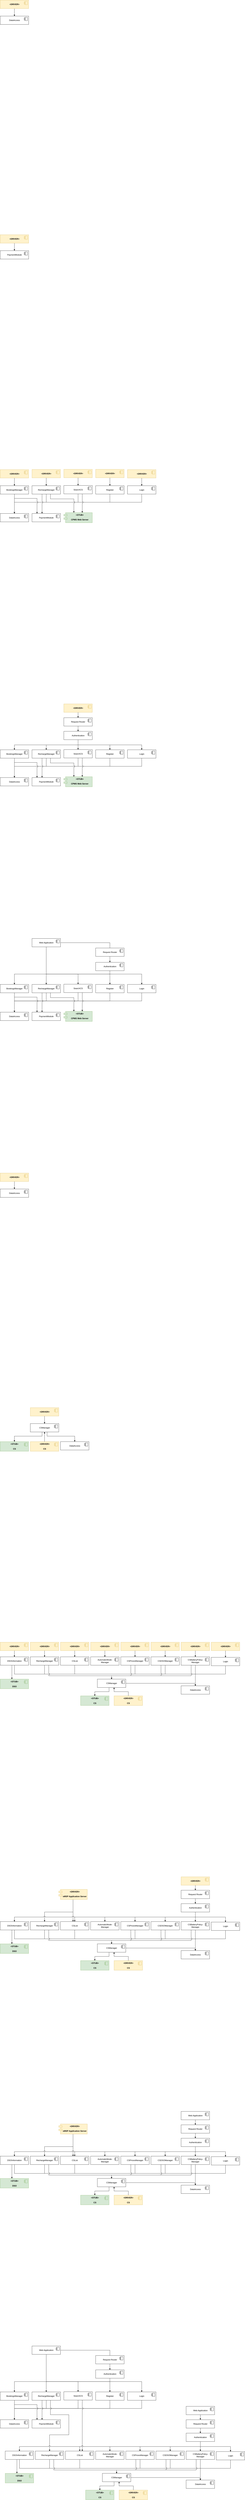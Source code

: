 <mxfile version="20.5.3" type="device"><diagram id="xMVbsWNSdDO4Szh7JIN_" name="Pagina-1"><mxGraphModel dx="2062" dy="3912" grid="1" gridSize="10" guides="1" tooltips="1" connect="1" arrows="1" fold="1" page="1" pageScale="1" pageWidth="2000" pageHeight="1400" math="0" shadow="0"><root><mxCell id="0"/><mxCell id="1" parent="0"/><mxCell id="9rnTMDnyNNMVT35wwRux-300" value="&lt;STUB&gt;&#xA;&#xA;CPMS Web Server" style="shape=module;align=left;spacingLeft=20;align=center;verticalAlign=top;fontStyle=1;fillColor=#d5e8d4;strokeColor=#82b366;" parent="1" vertex="1"><mxGeometry x="390" y="268.5" width="170" height="60" as="geometry"/></mxCell><mxCell id="9rnTMDnyNNMVT35wwRux-697" style="edgeStyle=orthogonalEdgeStyle;rounded=0;jumpStyle=arc;jumpSize=10;orthogonalLoop=1;jettySize=auto;html=1;" parent="1" source="9rnTMDnyNNMVT35wwRux-301" target="9rnTMDnyNNMVT35wwRux-636" edge="1"><mxGeometry relative="1" as="geometry"><Array as="points"><mxPoint x="445" y="8620"/><mxPoint x="275" y="8620"/></Array></mxGeometry></mxCell><mxCell id="9rnTMDnyNNMVT35wwRux-698" style="edgeStyle=orthogonalEdgeStyle;rounded=0;jumpStyle=arc;jumpSize=10;orthogonalLoop=1;jettySize=auto;html=1;" parent="1" source="9rnTMDnyNNMVT35wwRux-301" target="9rnTMDnyNNMVT35wwRux-632" edge="1"><mxGeometry relative="1" as="geometry"><Array as="points"><mxPoint x="445" y="8610"/><mxPoint x="445" y="8610"/></Array></mxGeometry></mxCell><mxCell id="9rnTMDnyNNMVT35wwRux-301" value="&lt;DRIVER&gt;&#xA;&#xA;eMSP Application Server" style="shape=module;align=left;spacingLeft=20;align=center;verticalAlign=top;fontStyle=1;fillColor=#fff2cc;strokeColor=#d6b656;" parent="1" vertex="1"><mxGeometry x="360" y="8485" width="170" height="60" as="geometry"/></mxCell><mxCell id="9rnTMDnyNNMVT35wwRux-401" style="edgeStyle=orthogonalEdgeStyle;rounded=0;jumpStyle=arc;jumpSize=10;orthogonalLoop=1;jettySize=auto;html=1;" parent="1" source="9rnTMDnyNNMVT35wwRux-304" target="9rnTMDnyNNMVT35wwRux-386" edge="1"><mxGeometry relative="1" as="geometry"/></mxCell><mxCell id="9rnTMDnyNNMVT35wwRux-402" style="edgeStyle=orthogonalEdgeStyle;rounded=0;jumpStyle=arc;jumpSize=10;orthogonalLoop=1;jettySize=auto;html=1;" parent="1" source="9rnTMDnyNNMVT35wwRux-304" target="9rnTMDnyNNMVT35wwRux-395" edge="1"><mxGeometry relative="1" as="geometry"><Array as="points"><mxPoint x="475" y="1654.5"/><mxPoint x="285" y="1654.5"/></Array></mxGeometry></mxCell><mxCell id="9rnTMDnyNNMVT35wwRux-403" style="edgeStyle=orthogonalEdgeStyle;rounded=0;jumpStyle=arc;jumpSize=10;orthogonalLoop=1;jettySize=auto;html=1;" parent="1" source="9rnTMDnyNNMVT35wwRux-304" target="9rnTMDnyNNMVT35wwRux-390" edge="1"><mxGeometry relative="1" as="geometry"><Array as="points"><mxPoint x="475" y="1654.5"/><mxPoint x="95" y="1654.5"/></Array></mxGeometry></mxCell><mxCell id="9rnTMDnyNNMVT35wwRux-404" style="edgeStyle=orthogonalEdgeStyle;rounded=0;jumpStyle=arc;jumpSize=10;orthogonalLoop=1;jettySize=auto;html=1;" parent="1" source="9rnTMDnyNNMVT35wwRux-304" target="9rnTMDnyNNMVT35wwRux-382" edge="1"><mxGeometry relative="1" as="geometry"><Array as="points"><mxPoint x="475" y="1654.5"/><mxPoint x="665" y="1654.5"/></Array></mxGeometry></mxCell><mxCell id="9rnTMDnyNNMVT35wwRux-405" style="edgeStyle=orthogonalEdgeStyle;rounded=0;jumpStyle=arc;jumpSize=10;orthogonalLoop=1;jettySize=auto;html=1;" parent="1" source="9rnTMDnyNNMVT35wwRux-304" target="9rnTMDnyNNMVT35wwRux-379" edge="1"><mxGeometry relative="1" as="geometry"><Array as="points"><mxPoint x="475" y="1654.5"/><mxPoint x="855" y="1654.5"/></Array></mxGeometry></mxCell><mxCell id="9rnTMDnyNNMVT35wwRux-304" value="Authentication" style="html=1;dropTarget=0;" parent="1" vertex="1"><mxGeometry x="390" y="1573.5" width="170" height="50" as="geometry"/></mxCell><mxCell id="9rnTMDnyNNMVT35wwRux-305" value="" style="shape=module;jettyWidth=8;jettyHeight=4;" parent="9rnTMDnyNNMVT35wwRux-304" vertex="1"><mxGeometry x="1" width="20" height="20" relative="1" as="geometry"><mxPoint x="-27" y="7" as="offset"/></mxGeometry></mxCell><mxCell id="9rnTMDnyNNMVT35wwRux-348" style="edgeStyle=orthogonalEdgeStyle;rounded=0;orthogonalLoop=1;jettySize=auto;html=1;" parent="1" source="9rnTMDnyNNMVT35wwRux-306" target="9rnTMDnyNNMVT35wwRux-318" edge="1"><mxGeometry relative="1" as="geometry"><Array as="points"><mxPoint x="855" y="206.5"/><mxPoint x="95" y="206.5"/></Array></mxGeometry></mxCell><mxCell id="9rnTMDnyNNMVT35wwRux-306" value="Login" style="html=1;dropTarget=0;" parent="1" vertex="1"><mxGeometry x="770" y="107.75" width="170" height="50" as="geometry"/></mxCell><mxCell id="9rnTMDnyNNMVT35wwRux-307" value="" style="shape=module;jettyWidth=8;jettyHeight=4;" parent="9rnTMDnyNNMVT35wwRux-306" vertex="1"><mxGeometry x="1" width="20" height="20" relative="1" as="geometry"><mxPoint x="-27" y="7" as="offset"/></mxGeometry></mxCell><mxCell id="9rnTMDnyNNMVT35wwRux-347" style="edgeStyle=orthogonalEdgeStyle;rounded=0;orthogonalLoop=1;jettySize=auto;html=1;" parent="1" source="9rnTMDnyNNMVT35wwRux-308" target="9rnTMDnyNNMVT35wwRux-318" edge="1"><mxGeometry relative="1" as="geometry"><Array as="points"><mxPoint x="665" y="206.5"/><mxPoint x="95" y="206.5"/></Array></mxGeometry></mxCell><mxCell id="9rnTMDnyNNMVT35wwRux-308" value="Register" style="html=1;dropTarget=0;" parent="1" vertex="1"><mxGeometry x="580" y="107.75" width="170" height="50" as="geometry"/></mxCell><mxCell id="9rnTMDnyNNMVT35wwRux-309" value="" style="shape=module;jettyWidth=8;jettyHeight=4;" parent="9rnTMDnyNNMVT35wwRux-308" vertex="1"><mxGeometry x="1" width="20" height="20" relative="1" as="geometry"><mxPoint x="-27" y="7" as="offset"/></mxGeometry></mxCell><mxCell id="9rnTMDnyNNMVT35wwRux-346" style="edgeStyle=orthogonalEdgeStyle;rounded=0;orthogonalLoop=1;jettySize=auto;html=1;" parent="1" source="9rnTMDnyNNMVT35wwRux-310" target="9rnTMDnyNNMVT35wwRux-318" edge="1"><mxGeometry relative="1" as="geometry"><Array as="points"><mxPoint x="475" y="206.5"/><mxPoint x="95" y="206.5"/></Array></mxGeometry></mxCell><mxCell id="9rnTMDnyNNMVT35wwRux-349" style="edgeStyle=orthogonalEdgeStyle;rounded=0;orthogonalLoop=1;jettySize=auto;html=1;jumpStyle=arc;jumpSize=10;" parent="1" source="9rnTMDnyNNMVT35wwRux-310" target="9rnTMDnyNNMVT35wwRux-300" edge="1"><mxGeometry relative="1" as="geometry"><Array as="points"><mxPoint x="500" y="226.5"/><mxPoint x="500" y="226.5"/></Array></mxGeometry></mxCell><mxCell id="9rnTMDnyNNMVT35wwRux-310" value="SearchCS" style="html=1;dropTarget=0;" parent="1" vertex="1"><mxGeometry x="390" y="106.5" width="170" height="50" as="geometry"/></mxCell><mxCell id="9rnTMDnyNNMVT35wwRux-311" value="" style="shape=module;jettyWidth=8;jettyHeight=4;" parent="9rnTMDnyNNMVT35wwRux-310" vertex="1"><mxGeometry x="1" width="20" height="20" relative="1" as="geometry"><mxPoint x="-27" y="7" as="offset"/></mxGeometry></mxCell><mxCell id="9rnTMDnyNNMVT35wwRux-342" style="edgeStyle=orthogonalEdgeStyle;rounded=0;orthogonalLoop=1;jettySize=auto;html=1;" parent="1" source="9rnTMDnyNNMVT35wwRux-312" target="9rnTMDnyNNMVT35wwRux-318" edge="1"><mxGeometry relative="1" as="geometry"><Array as="points"><mxPoint x="95" y="176.5"/><mxPoint x="95" y="176.5"/></Array></mxGeometry></mxCell><mxCell id="9rnTMDnyNNMVT35wwRux-376" style="edgeStyle=orthogonalEdgeStyle;rounded=0;jumpStyle=arc;jumpSize=10;orthogonalLoop=1;jettySize=auto;html=1;" parent="1" source="9rnTMDnyNNMVT35wwRux-312" target="9rnTMDnyNNMVT35wwRux-369" edge="1"><mxGeometry relative="1" as="geometry"><Array as="points"><mxPoint x="95" y="183.5"/><mxPoint x="230" y="183.5"/></Array></mxGeometry></mxCell><mxCell id="9rnTMDnyNNMVT35wwRux-312" value="BookingsManager" style="html=1;dropTarget=0;" parent="1" vertex="1"><mxGeometry x="10" y="107.75" width="170" height="50" as="geometry"/></mxCell><mxCell id="9rnTMDnyNNMVT35wwRux-313" value="" style="shape=module;jettyWidth=8;jettyHeight=4;" parent="9rnTMDnyNNMVT35wwRux-312" vertex="1"><mxGeometry x="1" width="20" height="20" relative="1" as="geometry"><mxPoint x="-27" y="7" as="offset"/></mxGeometry></mxCell><mxCell id="9rnTMDnyNNMVT35wwRux-341" style="edgeStyle=orthogonalEdgeStyle;rounded=0;orthogonalLoop=1;jettySize=auto;html=1;" parent="1" source="9rnTMDnyNNMVT35wwRux-314" target="9rnTMDnyNNMVT35wwRux-318" edge="1"><mxGeometry relative="1" as="geometry"><Array as="points"><mxPoint x="285" y="206.5"/><mxPoint x="95" y="206.5"/></Array></mxGeometry></mxCell><mxCell id="9rnTMDnyNNMVT35wwRux-350" style="edgeStyle=orthogonalEdgeStyle;rounded=0;jumpStyle=arc;jumpSize=10;orthogonalLoop=1;jettySize=auto;html=1;" parent="1" source="9rnTMDnyNNMVT35wwRux-314" target="9rnTMDnyNNMVT35wwRux-300" edge="1"><mxGeometry relative="1" as="geometry"><Array as="points"><mxPoint x="310" y="186.5"/><mxPoint x="450" y="186.5"/></Array></mxGeometry></mxCell><mxCell id="9rnTMDnyNNMVT35wwRux-374" style="edgeStyle=orthogonalEdgeStyle;rounded=0;jumpStyle=arc;jumpSize=10;orthogonalLoop=1;jettySize=auto;html=1;" parent="1" source="9rnTMDnyNNMVT35wwRux-314" target="9rnTMDnyNNMVT35wwRux-369" edge="1"><mxGeometry relative="1" as="geometry"><Array as="points"><mxPoint x="260" y="223.5"/><mxPoint x="260" y="223.5"/></Array></mxGeometry></mxCell><mxCell id="9rnTMDnyNNMVT35wwRux-314" value="RechargeManager" style="html=1;dropTarget=0;" parent="1" vertex="1"><mxGeometry x="200" y="107.75" width="170" height="50" as="geometry"/></mxCell><mxCell id="9rnTMDnyNNMVT35wwRux-315" value="" style="shape=module;jettyWidth=8;jettyHeight=4;" parent="9rnTMDnyNNMVT35wwRux-314" vertex="1"><mxGeometry x="1" width="20" height="20" relative="1" as="geometry"><mxPoint x="-27" y="7" as="offset"/></mxGeometry></mxCell><mxCell id="9rnTMDnyNNMVT35wwRux-316" value="PaymentModule" style="html=1;dropTarget=0;" parent="1" vertex="1"><mxGeometry x="10" y="-1295" width="170" height="50" as="geometry"/></mxCell><mxCell id="9rnTMDnyNNMVT35wwRux-317" value="" style="shape=module;jettyWidth=8;jettyHeight=4;" parent="9rnTMDnyNNMVT35wwRux-316" vertex="1"><mxGeometry x="1" width="20" height="20" relative="1" as="geometry"><mxPoint x="-27" y="7" as="offset"/></mxGeometry></mxCell><mxCell id="9rnTMDnyNNMVT35wwRux-318" value="DataAccess" style="html=1;dropTarget=0;" parent="1" vertex="1"><mxGeometry x="10" y="273.5" width="170" height="50" as="geometry"/></mxCell><mxCell id="9rnTMDnyNNMVT35wwRux-319" value="" style="shape=module;jettyWidth=8;jettyHeight=4;" parent="9rnTMDnyNNMVT35wwRux-318" vertex="1"><mxGeometry x="1" width="20" height="20" relative="1" as="geometry"><mxPoint x="-27" y="7" as="offset"/></mxGeometry></mxCell><mxCell id="9rnTMDnyNNMVT35wwRux-343" style="edgeStyle=orthogonalEdgeStyle;rounded=0;orthogonalLoop=1;jettySize=auto;html=1;" parent="1" source="9rnTMDnyNNMVT35wwRux-327" target="9rnTMDnyNNMVT35wwRux-316" edge="1"><mxGeometry relative="1" as="geometry"/></mxCell><mxCell id="9rnTMDnyNNMVT35wwRux-327" value="&lt;b&gt;&amp;lt;DRIVER&amp;gt;&lt;/b&gt;" style="html=1;dropTarget=0;fillColor=#fff2cc;strokeColor=#d6b656;" parent="1" vertex="1"><mxGeometry x="10" y="-1390" width="170" height="50" as="geometry"/></mxCell><mxCell id="9rnTMDnyNNMVT35wwRux-328" value="" style="shape=module;jettyWidth=8;jettyHeight=4;fillColor=#fff2cc;strokeColor=#d6b656;" parent="9rnTMDnyNNMVT35wwRux-327" vertex="1"><mxGeometry x="1" width="20" height="20" relative="1" as="geometry"><mxPoint x="-27" y="7" as="offset"/></mxGeometry></mxCell><mxCell id="9rnTMDnyNNMVT35wwRux-331" value="DataAccess" style="html=1;dropTarget=0;" parent="1" vertex="1"><mxGeometry x="10" y="-2695" width="170" height="50" as="geometry"/></mxCell><mxCell id="9rnTMDnyNNMVT35wwRux-332" value="" style="shape=module;jettyWidth=8;jettyHeight=4;" parent="9rnTMDnyNNMVT35wwRux-331" vertex="1"><mxGeometry x="1" width="20" height="20" relative="1" as="geometry"><mxPoint x="-27" y="7" as="offset"/></mxGeometry></mxCell><mxCell id="9rnTMDnyNNMVT35wwRux-333" style="edgeStyle=orthogonalEdgeStyle;rounded=0;orthogonalLoop=1;jettySize=auto;html=1;" parent="1" source="9rnTMDnyNNMVT35wwRux-334" target="9rnTMDnyNNMVT35wwRux-331" edge="1"><mxGeometry relative="1" as="geometry"/></mxCell><mxCell id="9rnTMDnyNNMVT35wwRux-334" value="&lt;b&gt;&amp;lt;DRIVER&amp;gt;&lt;/b&gt;" style="html=1;dropTarget=0;fillColor=#fff2cc;strokeColor=#d6b656;" parent="1" vertex="1"><mxGeometry x="10" y="-2790" width="170" height="50" as="geometry"/></mxCell><mxCell id="9rnTMDnyNNMVT35wwRux-335" value="" style="shape=module;jettyWidth=8;jettyHeight=4;fillColor=#fff2cc;strokeColor=#d6b656;" parent="9rnTMDnyNNMVT35wwRux-334" vertex="1"><mxGeometry x="1" width="20" height="20" relative="1" as="geometry"><mxPoint x="-27" y="7" as="offset"/></mxGeometry></mxCell><mxCell id="9rnTMDnyNNMVT35wwRux-359" style="edgeStyle=orthogonalEdgeStyle;rounded=0;jumpStyle=arc;jumpSize=10;orthogonalLoop=1;jettySize=auto;html=1;" parent="1" source="9rnTMDnyNNMVT35wwRux-344" target="9rnTMDnyNNMVT35wwRux-312" edge="1"><mxGeometry relative="1" as="geometry"/></mxCell><mxCell id="9rnTMDnyNNMVT35wwRux-344" value="&lt;b&gt;&amp;lt;DRIVER&amp;gt;&lt;/b&gt;" style="html=1;dropTarget=0;fillColor=#fff2cc;strokeColor=#d6b656;" parent="1" vertex="1"><mxGeometry x="10" y="11.75" width="170" height="50" as="geometry"/></mxCell><mxCell id="9rnTMDnyNNMVT35wwRux-345" value="" style="shape=module;jettyWidth=8;jettyHeight=4;fillColor=#fff2cc;strokeColor=#d6b656;" parent="9rnTMDnyNNMVT35wwRux-344" vertex="1"><mxGeometry x="1" width="20" height="20" relative="1" as="geometry"><mxPoint x="-27" y="7" as="offset"/></mxGeometry></mxCell><mxCell id="9rnTMDnyNNMVT35wwRux-360" style="edgeStyle=orthogonalEdgeStyle;rounded=0;jumpStyle=arc;jumpSize=10;orthogonalLoop=1;jettySize=auto;html=1;" parent="1" source="9rnTMDnyNNMVT35wwRux-351" target="9rnTMDnyNNMVT35wwRux-314" edge="1"><mxGeometry relative="1" as="geometry"/></mxCell><mxCell id="9rnTMDnyNNMVT35wwRux-351" value="&lt;b&gt;&amp;lt;DRIVER&amp;gt;&lt;/b&gt;" style="html=1;dropTarget=0;fillColor=#fff2cc;strokeColor=#d6b656;" parent="1" vertex="1"><mxGeometry x="200" y="10.75" width="170" height="50" as="geometry"/></mxCell><mxCell id="9rnTMDnyNNMVT35wwRux-352" value="" style="shape=module;jettyWidth=8;jettyHeight=4;fillColor=#fff2cc;strokeColor=#d6b656;" parent="9rnTMDnyNNMVT35wwRux-351" vertex="1"><mxGeometry x="1" width="20" height="20" relative="1" as="geometry"><mxPoint x="-27" y="7" as="offset"/></mxGeometry></mxCell><mxCell id="9rnTMDnyNNMVT35wwRux-361" style="edgeStyle=orthogonalEdgeStyle;rounded=0;jumpStyle=arc;jumpSize=10;orthogonalLoop=1;jettySize=auto;html=1;" parent="1" source="9rnTMDnyNNMVT35wwRux-353" target="9rnTMDnyNNMVT35wwRux-310" edge="1"><mxGeometry relative="1" as="geometry"/></mxCell><mxCell id="9rnTMDnyNNMVT35wwRux-353" value="&lt;b&gt;&amp;lt;DRIVER&amp;gt;&lt;/b&gt;" style="html=1;dropTarget=0;fillColor=#fff2cc;strokeColor=#d6b656;" parent="1" vertex="1"><mxGeometry x="390" y="10" width="170" height="50" as="geometry"/></mxCell><mxCell id="9rnTMDnyNNMVT35wwRux-354" value="" style="shape=module;jettyWidth=8;jettyHeight=4;fillColor=#fff2cc;strokeColor=#d6b656;" parent="9rnTMDnyNNMVT35wwRux-353" vertex="1"><mxGeometry x="1" width="20" height="20" relative="1" as="geometry"><mxPoint x="-27" y="7" as="offset"/></mxGeometry></mxCell><mxCell id="9rnTMDnyNNMVT35wwRux-362" style="edgeStyle=orthogonalEdgeStyle;rounded=0;jumpStyle=arc;jumpSize=10;orthogonalLoop=1;jettySize=auto;html=1;" parent="1" source="9rnTMDnyNNMVT35wwRux-355" target="9rnTMDnyNNMVT35wwRux-308" edge="1"><mxGeometry relative="1" as="geometry"/></mxCell><mxCell id="9rnTMDnyNNMVT35wwRux-355" value="&lt;b&gt;&amp;lt;DRIVER&amp;gt;&lt;/b&gt;" style="html=1;dropTarget=0;fillColor=#fff2cc;strokeColor=#d6b656;" parent="1" vertex="1"><mxGeometry x="580" y="10" width="170" height="50" as="geometry"/></mxCell><mxCell id="9rnTMDnyNNMVT35wwRux-356" value="" style="shape=module;jettyWidth=8;jettyHeight=4;fillColor=#fff2cc;strokeColor=#d6b656;" parent="9rnTMDnyNNMVT35wwRux-355" vertex="1"><mxGeometry x="1" width="20" height="20" relative="1" as="geometry"><mxPoint x="-27" y="7" as="offset"/></mxGeometry></mxCell><mxCell id="9rnTMDnyNNMVT35wwRux-363" style="edgeStyle=orthogonalEdgeStyle;rounded=0;jumpStyle=arc;jumpSize=10;orthogonalLoop=1;jettySize=auto;html=1;" parent="1" source="9rnTMDnyNNMVT35wwRux-357" target="9rnTMDnyNNMVT35wwRux-306" edge="1"><mxGeometry relative="1" as="geometry"/></mxCell><mxCell id="9rnTMDnyNNMVT35wwRux-357" value="&lt;b&gt;&amp;lt;DRIVER&amp;gt;&lt;/b&gt;" style="html=1;dropTarget=0;fillColor=#fff2cc;strokeColor=#d6b656;" parent="1" vertex="1"><mxGeometry x="770" y="11.75" width="170" height="50" as="geometry"/></mxCell><mxCell id="9rnTMDnyNNMVT35wwRux-358" value="" style="shape=module;jettyWidth=8;jettyHeight=4;fillColor=#fff2cc;strokeColor=#d6b656;" parent="9rnTMDnyNNMVT35wwRux-357" vertex="1"><mxGeometry x="1" width="20" height="20" relative="1" as="geometry"><mxPoint x="-27" y="7" as="offset"/></mxGeometry></mxCell><mxCell id="9rnTMDnyNNMVT35wwRux-682" style="edgeStyle=orthogonalEdgeStyle;rounded=0;jumpStyle=arc;jumpSize=10;orthogonalLoop=1;jettySize=auto;html=1;" parent="1" source="9rnTMDnyNNMVT35wwRux-367" target="9rnTMDnyNNMVT35wwRux-680" edge="1"><mxGeometry relative="1" as="geometry"/></mxCell><mxCell id="9rnTMDnyNNMVT35wwRux-367" value="&lt;b&gt;&amp;lt;DRIVER&amp;gt;&lt;/b&gt;" style="html=1;dropTarget=0;fillColor=#fff2cc;strokeColor=#d6b656;" parent="1" vertex="1"><mxGeometry x="390" y="1410" width="170" height="50" as="geometry"/></mxCell><mxCell id="9rnTMDnyNNMVT35wwRux-368" value="" style="shape=module;jettyWidth=8;jettyHeight=4;fillColor=#fff2cc;strokeColor=#d6b656;" parent="9rnTMDnyNNMVT35wwRux-367" vertex="1"><mxGeometry x="1" width="20" height="20" relative="1" as="geometry"><mxPoint x="-27" y="7" as="offset"/></mxGeometry></mxCell><mxCell id="9rnTMDnyNNMVT35wwRux-369" value="PaymentModule" style="html=1;dropTarget=0;" parent="1" vertex="1"><mxGeometry x="200" y="273.5" width="170" height="50" as="geometry"/></mxCell><mxCell id="9rnTMDnyNNMVT35wwRux-370" value="" style="shape=module;jettyWidth=8;jettyHeight=4;" parent="9rnTMDnyNNMVT35wwRux-369" vertex="1"><mxGeometry x="1" width="20" height="20" relative="1" as="geometry"><mxPoint x="-27" y="7" as="offset"/></mxGeometry></mxCell><mxCell id="9rnTMDnyNNMVT35wwRux-377" value="&lt;STUB&gt;&#xA;&#xA;CPMS Web Server" style="shape=module;align=left;spacingLeft=20;align=center;verticalAlign=top;fontStyle=1;fillColor=#d5e8d4;strokeColor=#82b366;" parent="1" vertex="1"><mxGeometry x="390" y="1844.5" width="170" height="60" as="geometry"/></mxCell><mxCell id="9rnTMDnyNNMVT35wwRux-378" style="edgeStyle=orthogonalEdgeStyle;rounded=0;orthogonalLoop=1;jettySize=auto;html=1;" parent="1" source="9rnTMDnyNNMVT35wwRux-379" target="9rnTMDnyNNMVT35wwRux-397" edge="1"><mxGeometry relative="1" as="geometry"><Array as="points"><mxPoint x="855" y="1782.5"/><mxPoint x="95" y="1782.5"/></Array></mxGeometry></mxCell><mxCell id="9rnTMDnyNNMVT35wwRux-379" value="Login" style="html=1;dropTarget=0;" parent="1" vertex="1"><mxGeometry x="770" y="1683.75" width="170" height="50" as="geometry"/></mxCell><mxCell id="9rnTMDnyNNMVT35wwRux-380" value="" style="shape=module;jettyWidth=8;jettyHeight=4;" parent="9rnTMDnyNNMVT35wwRux-379" vertex="1"><mxGeometry x="1" width="20" height="20" relative="1" as="geometry"><mxPoint x="-27" y="7" as="offset"/></mxGeometry></mxCell><mxCell id="9rnTMDnyNNMVT35wwRux-381" style="edgeStyle=orthogonalEdgeStyle;rounded=0;orthogonalLoop=1;jettySize=auto;html=1;" parent="1" source="9rnTMDnyNNMVT35wwRux-382" target="9rnTMDnyNNMVT35wwRux-397" edge="1"><mxGeometry relative="1" as="geometry"><Array as="points"><mxPoint x="665" y="1782.5"/><mxPoint x="95" y="1782.5"/></Array></mxGeometry></mxCell><mxCell id="9rnTMDnyNNMVT35wwRux-382" value="Register" style="html=1;dropTarget=0;" parent="1" vertex="1"><mxGeometry x="580" y="1683.75" width="170" height="50" as="geometry"/></mxCell><mxCell id="9rnTMDnyNNMVT35wwRux-383" value="" style="shape=module;jettyWidth=8;jettyHeight=4;" parent="9rnTMDnyNNMVT35wwRux-382" vertex="1"><mxGeometry x="1" width="20" height="20" relative="1" as="geometry"><mxPoint x="-27" y="7" as="offset"/></mxGeometry></mxCell><mxCell id="9rnTMDnyNNMVT35wwRux-384" style="edgeStyle=orthogonalEdgeStyle;rounded=0;orthogonalLoop=1;jettySize=auto;html=1;" parent="1" source="9rnTMDnyNNMVT35wwRux-386" target="9rnTMDnyNNMVT35wwRux-397" edge="1"><mxGeometry relative="1" as="geometry"><Array as="points"><mxPoint x="475" y="1782.5"/><mxPoint x="95" y="1782.5"/></Array></mxGeometry></mxCell><mxCell id="9rnTMDnyNNMVT35wwRux-385" style="edgeStyle=orthogonalEdgeStyle;rounded=0;orthogonalLoop=1;jettySize=auto;html=1;jumpStyle=arc;jumpSize=10;" parent="1" source="9rnTMDnyNNMVT35wwRux-386" target="9rnTMDnyNNMVT35wwRux-377" edge="1"><mxGeometry relative="1" as="geometry"><Array as="points"><mxPoint x="500" y="1802.5"/><mxPoint x="500" y="1802.5"/></Array></mxGeometry></mxCell><mxCell id="9rnTMDnyNNMVT35wwRux-386" value="SearchCS" style="html=1;dropTarget=0;" parent="1" vertex="1"><mxGeometry x="390" y="1682.5" width="170" height="50" as="geometry"/></mxCell><mxCell id="9rnTMDnyNNMVT35wwRux-387" value="" style="shape=module;jettyWidth=8;jettyHeight=4;" parent="9rnTMDnyNNMVT35wwRux-386" vertex="1"><mxGeometry x="1" width="20" height="20" relative="1" as="geometry"><mxPoint x="-27" y="7" as="offset"/></mxGeometry></mxCell><mxCell id="9rnTMDnyNNMVT35wwRux-388" style="edgeStyle=orthogonalEdgeStyle;rounded=0;orthogonalLoop=1;jettySize=auto;html=1;" parent="1" source="9rnTMDnyNNMVT35wwRux-390" target="9rnTMDnyNNMVT35wwRux-397" edge="1"><mxGeometry relative="1" as="geometry"><Array as="points"><mxPoint x="95" y="1752.5"/><mxPoint x="95" y="1752.5"/></Array></mxGeometry></mxCell><mxCell id="9rnTMDnyNNMVT35wwRux-389" style="edgeStyle=orthogonalEdgeStyle;rounded=0;jumpStyle=arc;jumpSize=10;orthogonalLoop=1;jettySize=auto;html=1;" parent="1" source="9rnTMDnyNNMVT35wwRux-390" target="9rnTMDnyNNMVT35wwRux-399" edge="1"><mxGeometry relative="1" as="geometry"><Array as="points"><mxPoint x="95" y="1759.5"/><mxPoint x="230" y="1759.5"/></Array></mxGeometry></mxCell><mxCell id="9rnTMDnyNNMVT35wwRux-390" value="BookingsManager" style="html=1;dropTarget=0;" parent="1" vertex="1"><mxGeometry x="10" y="1683.75" width="170" height="50" as="geometry"/></mxCell><mxCell id="9rnTMDnyNNMVT35wwRux-391" value="" style="shape=module;jettyWidth=8;jettyHeight=4;" parent="9rnTMDnyNNMVT35wwRux-390" vertex="1"><mxGeometry x="1" width="20" height="20" relative="1" as="geometry"><mxPoint x="-27" y="7" as="offset"/></mxGeometry></mxCell><mxCell id="9rnTMDnyNNMVT35wwRux-392" style="edgeStyle=orthogonalEdgeStyle;rounded=0;orthogonalLoop=1;jettySize=auto;html=1;" parent="1" source="9rnTMDnyNNMVT35wwRux-395" target="9rnTMDnyNNMVT35wwRux-397" edge="1"><mxGeometry relative="1" as="geometry"><Array as="points"><mxPoint x="285" y="1782.5"/><mxPoint x="95" y="1782.5"/></Array></mxGeometry></mxCell><mxCell id="9rnTMDnyNNMVT35wwRux-393" style="edgeStyle=orthogonalEdgeStyle;rounded=0;jumpStyle=arc;jumpSize=10;orthogonalLoop=1;jettySize=auto;html=1;" parent="1" source="9rnTMDnyNNMVT35wwRux-395" target="9rnTMDnyNNMVT35wwRux-377" edge="1"><mxGeometry relative="1" as="geometry"><Array as="points"><mxPoint x="310" y="1762.5"/><mxPoint x="450" y="1762.5"/></Array></mxGeometry></mxCell><mxCell id="9rnTMDnyNNMVT35wwRux-394" style="edgeStyle=orthogonalEdgeStyle;rounded=0;jumpStyle=arc;jumpSize=10;orthogonalLoop=1;jettySize=auto;html=1;" parent="1" source="9rnTMDnyNNMVT35wwRux-395" target="9rnTMDnyNNMVT35wwRux-399" edge="1"><mxGeometry relative="1" as="geometry"><Array as="points"><mxPoint x="260" y="1799.5"/><mxPoint x="260" y="1799.5"/></Array></mxGeometry></mxCell><mxCell id="9rnTMDnyNNMVT35wwRux-395" value="RechargeManager" style="html=1;dropTarget=0;" parent="1" vertex="1"><mxGeometry x="200" y="1683.75" width="170" height="50" as="geometry"/></mxCell><mxCell id="9rnTMDnyNNMVT35wwRux-396" value="" style="shape=module;jettyWidth=8;jettyHeight=4;" parent="9rnTMDnyNNMVT35wwRux-395" vertex="1"><mxGeometry x="1" width="20" height="20" relative="1" as="geometry"><mxPoint x="-27" y="7" as="offset"/></mxGeometry></mxCell><mxCell id="9rnTMDnyNNMVT35wwRux-397" value="DataAccess" style="html=1;dropTarget=0;" parent="1" vertex="1"><mxGeometry x="10" y="1849.5" width="170" height="50" as="geometry"/></mxCell><mxCell id="9rnTMDnyNNMVT35wwRux-398" value="" style="shape=module;jettyWidth=8;jettyHeight=4;" parent="9rnTMDnyNNMVT35wwRux-397" vertex="1"><mxGeometry x="1" width="20" height="20" relative="1" as="geometry"><mxPoint x="-27" y="7" as="offset"/></mxGeometry></mxCell><mxCell id="9rnTMDnyNNMVT35wwRux-399" value="PaymentModule" style="html=1;dropTarget=0;" parent="1" vertex="1"><mxGeometry x="200" y="1849.5" width="170" height="50" as="geometry"/></mxCell><mxCell id="9rnTMDnyNNMVT35wwRux-400" value="" style="shape=module;jettyWidth=8;jettyHeight=4;" parent="9rnTMDnyNNMVT35wwRux-399" vertex="1"><mxGeometry x="1" width="20" height="20" relative="1" as="geometry"><mxPoint x="-27" y="7" as="offset"/></mxGeometry></mxCell><mxCell id="9rnTMDnyNNMVT35wwRux-500" style="edgeStyle=orthogonalEdgeStyle;rounded=0;jumpStyle=arc;jumpSize=10;orthogonalLoop=1;jettySize=auto;html=1;" parent="1" source="9rnTMDnyNNMVT35wwRux-448" target="9rnTMDnyNNMVT35wwRux-458" edge="1"><mxGeometry relative="1" as="geometry"/></mxCell><mxCell id="9rnTMDnyNNMVT35wwRux-448" value="Authentication" style="html=1;dropTarget=0;" parent="1" vertex="1"><mxGeometry x="580" y="2952.25" width="170" height="50" as="geometry"/></mxCell><mxCell id="9rnTMDnyNNMVT35wwRux-449" value="" style="shape=module;jettyWidth=8;jettyHeight=4;" parent="9rnTMDnyNNMVT35wwRux-448" vertex="1"><mxGeometry x="1" width="20" height="20" relative="1" as="geometry"><mxPoint x="-27" y="7" as="offset"/></mxGeometry></mxCell><mxCell id="9rnTMDnyNNMVT35wwRux-453" value="&lt;STUB&gt;&#xA;&#xA;CPMS Web Server" style="shape=module;align=left;spacingLeft=20;align=center;verticalAlign=top;fontStyle=1;fillColor=#d5e8d4;strokeColor=#82b366;" parent="1" vertex="1"><mxGeometry x="390" y="3244.75" width="170" height="60" as="geometry"/></mxCell><mxCell id="9rnTMDnyNNMVT35wwRux-454" style="edgeStyle=orthogonalEdgeStyle;rounded=0;orthogonalLoop=1;jettySize=auto;html=1;" parent="1" source="9rnTMDnyNNMVT35wwRux-455" target="9rnTMDnyNNMVT35wwRux-473" edge="1"><mxGeometry relative="1" as="geometry"><Array as="points"><mxPoint x="855" y="3182.75"/><mxPoint x="95" y="3182.75"/></Array></mxGeometry></mxCell><mxCell id="9rnTMDnyNNMVT35wwRux-455" value="Login" style="html=1;dropTarget=0;" parent="1" vertex="1"><mxGeometry x="770" y="3084" width="170" height="50" as="geometry"/></mxCell><mxCell id="9rnTMDnyNNMVT35wwRux-456" value="" style="shape=module;jettyWidth=8;jettyHeight=4;" parent="9rnTMDnyNNMVT35wwRux-455" vertex="1"><mxGeometry x="1" width="20" height="20" relative="1" as="geometry"><mxPoint x="-27" y="7" as="offset"/></mxGeometry></mxCell><mxCell id="9rnTMDnyNNMVT35wwRux-457" style="edgeStyle=orthogonalEdgeStyle;rounded=0;orthogonalLoop=1;jettySize=auto;html=1;" parent="1" source="9rnTMDnyNNMVT35wwRux-458" target="9rnTMDnyNNMVT35wwRux-473" edge="1"><mxGeometry relative="1" as="geometry"><Array as="points"><mxPoint x="665" y="3182.75"/><mxPoint x="95" y="3182.75"/></Array></mxGeometry></mxCell><mxCell id="9rnTMDnyNNMVT35wwRux-458" value="Register" style="html=1;dropTarget=0;" parent="1" vertex="1"><mxGeometry x="580" y="3084" width="170" height="50" as="geometry"/></mxCell><mxCell id="9rnTMDnyNNMVT35wwRux-459" value="" style="shape=module;jettyWidth=8;jettyHeight=4;" parent="9rnTMDnyNNMVT35wwRux-458" vertex="1"><mxGeometry x="1" width="20" height="20" relative="1" as="geometry"><mxPoint x="-27" y="7" as="offset"/></mxGeometry></mxCell><mxCell id="9rnTMDnyNNMVT35wwRux-460" style="edgeStyle=orthogonalEdgeStyle;rounded=0;orthogonalLoop=1;jettySize=auto;html=1;" parent="1" source="9rnTMDnyNNMVT35wwRux-462" target="9rnTMDnyNNMVT35wwRux-473" edge="1"><mxGeometry relative="1" as="geometry"><Array as="points"><mxPoint x="475" y="3182.75"/><mxPoint x="95" y="3182.75"/></Array></mxGeometry></mxCell><mxCell id="9rnTMDnyNNMVT35wwRux-461" style="edgeStyle=orthogonalEdgeStyle;rounded=0;orthogonalLoop=1;jettySize=auto;html=1;jumpStyle=arc;jumpSize=10;" parent="1" source="9rnTMDnyNNMVT35wwRux-462" target="9rnTMDnyNNMVT35wwRux-453" edge="1"><mxGeometry relative="1" as="geometry"><Array as="points"><mxPoint x="500" y="3202.75"/><mxPoint x="500" y="3202.75"/></Array></mxGeometry></mxCell><mxCell id="9rnTMDnyNNMVT35wwRux-462" value="SearchCS" style="html=1;dropTarget=0;" parent="1" vertex="1"><mxGeometry x="390" y="3082.75" width="170" height="50" as="geometry"/></mxCell><mxCell id="9rnTMDnyNNMVT35wwRux-463" value="" style="shape=module;jettyWidth=8;jettyHeight=4;" parent="9rnTMDnyNNMVT35wwRux-462" vertex="1"><mxGeometry x="1" width="20" height="20" relative="1" as="geometry"><mxPoint x="-27" y="7" as="offset"/></mxGeometry></mxCell><mxCell id="9rnTMDnyNNMVT35wwRux-464" style="edgeStyle=orthogonalEdgeStyle;rounded=0;orthogonalLoop=1;jettySize=auto;html=1;" parent="1" source="9rnTMDnyNNMVT35wwRux-466" target="9rnTMDnyNNMVT35wwRux-473" edge="1"><mxGeometry relative="1" as="geometry"><Array as="points"><mxPoint x="95" y="3152.75"/><mxPoint x="95" y="3152.75"/></Array></mxGeometry></mxCell><mxCell id="9rnTMDnyNNMVT35wwRux-465" style="edgeStyle=orthogonalEdgeStyle;rounded=0;jumpStyle=arc;jumpSize=10;orthogonalLoop=1;jettySize=auto;html=1;" parent="1" source="9rnTMDnyNNMVT35wwRux-466" target="9rnTMDnyNNMVT35wwRux-475" edge="1"><mxGeometry relative="1" as="geometry"><Array as="points"><mxPoint x="95" y="3159.75"/><mxPoint x="230" y="3159.75"/></Array></mxGeometry></mxCell><mxCell id="9rnTMDnyNNMVT35wwRux-466" value="BookingsManager" style="html=1;dropTarget=0;" parent="1" vertex="1"><mxGeometry x="10" y="3084" width="170" height="50" as="geometry"/></mxCell><mxCell id="9rnTMDnyNNMVT35wwRux-467" value="" style="shape=module;jettyWidth=8;jettyHeight=4;" parent="9rnTMDnyNNMVT35wwRux-466" vertex="1"><mxGeometry x="1" width="20" height="20" relative="1" as="geometry"><mxPoint x="-27" y="7" as="offset"/></mxGeometry></mxCell><mxCell id="9rnTMDnyNNMVT35wwRux-468" style="edgeStyle=orthogonalEdgeStyle;rounded=0;orthogonalLoop=1;jettySize=auto;html=1;" parent="1" source="9rnTMDnyNNMVT35wwRux-471" target="9rnTMDnyNNMVT35wwRux-473" edge="1"><mxGeometry relative="1" as="geometry"><Array as="points"><mxPoint x="285" y="3182.75"/><mxPoint x="95" y="3182.75"/></Array></mxGeometry></mxCell><mxCell id="9rnTMDnyNNMVT35wwRux-469" style="edgeStyle=orthogonalEdgeStyle;rounded=0;jumpStyle=arc;jumpSize=10;orthogonalLoop=1;jettySize=auto;html=1;" parent="1" source="9rnTMDnyNNMVT35wwRux-471" target="9rnTMDnyNNMVT35wwRux-453" edge="1"><mxGeometry relative="1" as="geometry"><Array as="points"><mxPoint x="310" y="3162.75"/><mxPoint x="450" y="3162.75"/></Array></mxGeometry></mxCell><mxCell id="9rnTMDnyNNMVT35wwRux-470" style="edgeStyle=orthogonalEdgeStyle;rounded=0;jumpStyle=arc;jumpSize=10;orthogonalLoop=1;jettySize=auto;html=1;" parent="1" source="9rnTMDnyNNMVT35wwRux-471" target="9rnTMDnyNNMVT35wwRux-475" edge="1"><mxGeometry relative="1" as="geometry"><Array as="points"><mxPoint x="260" y="3199.75"/><mxPoint x="260" y="3199.75"/></Array></mxGeometry></mxCell><mxCell id="9rnTMDnyNNMVT35wwRux-471" value="RechargeManager" style="html=1;dropTarget=0;" parent="1" vertex="1"><mxGeometry x="200" y="3084" width="170" height="50" as="geometry"/></mxCell><mxCell id="9rnTMDnyNNMVT35wwRux-472" value="" style="shape=module;jettyWidth=8;jettyHeight=4;" parent="9rnTMDnyNNMVT35wwRux-471" vertex="1"><mxGeometry x="1" width="20" height="20" relative="1" as="geometry"><mxPoint x="-27" y="7" as="offset"/></mxGeometry></mxCell><mxCell id="9rnTMDnyNNMVT35wwRux-473" value="DataAccess" style="html=1;dropTarget=0;" parent="1" vertex="1"><mxGeometry x="10" y="3249.75" width="170" height="50" as="geometry"/></mxCell><mxCell id="9rnTMDnyNNMVT35wwRux-474" value="" style="shape=module;jettyWidth=8;jettyHeight=4;" parent="9rnTMDnyNNMVT35wwRux-473" vertex="1"><mxGeometry x="1" width="20" height="20" relative="1" as="geometry"><mxPoint x="-27" y="7" as="offset"/></mxGeometry></mxCell><mxCell id="9rnTMDnyNNMVT35wwRux-475" value="PaymentModule" style="html=1;dropTarget=0;" parent="1" vertex="1"><mxGeometry x="200" y="3249.75" width="170" height="50" as="geometry"/></mxCell><mxCell id="9rnTMDnyNNMVT35wwRux-476" value="" style="shape=module;jettyWidth=8;jettyHeight=4;" parent="9rnTMDnyNNMVT35wwRux-475" vertex="1"><mxGeometry x="1" width="20" height="20" relative="1" as="geometry"><mxPoint x="-27" y="7" as="offset"/></mxGeometry></mxCell><mxCell id="9rnTMDnyNNMVT35wwRux-495" style="edgeStyle=orthogonalEdgeStyle;rounded=0;jumpStyle=arc;jumpSize=10;orthogonalLoop=1;jettySize=auto;html=1;" parent="1" source="9rnTMDnyNNMVT35wwRux-479" target="9rnTMDnyNNMVT35wwRux-471" edge="1"><mxGeometry relative="1" as="geometry"/></mxCell><mxCell id="9rnTMDnyNNMVT35wwRux-496" style="edgeStyle=orthogonalEdgeStyle;rounded=0;jumpStyle=arc;jumpSize=10;orthogonalLoop=1;jettySize=auto;html=1;" parent="1" source="9rnTMDnyNNMVT35wwRux-479" target="9rnTMDnyNNMVT35wwRux-466" edge="1"><mxGeometry relative="1" as="geometry"><Array as="points"><mxPoint x="285" y="3022.25"/><mxPoint x="95" y="3022.25"/></Array></mxGeometry></mxCell><mxCell id="9rnTMDnyNNMVT35wwRux-497" style="edgeStyle=orthogonalEdgeStyle;rounded=0;jumpStyle=arc;jumpSize=10;orthogonalLoop=1;jettySize=auto;html=1;" parent="1" source="9rnTMDnyNNMVT35wwRux-479" target="9rnTMDnyNNMVT35wwRux-462" edge="1"><mxGeometry relative="1" as="geometry"><Array as="points"><mxPoint x="285" y="3022.25"/><mxPoint x="475" y="3022.25"/></Array></mxGeometry></mxCell><mxCell id="9rnTMDnyNNMVT35wwRux-498" style="edgeStyle=orthogonalEdgeStyle;rounded=0;jumpStyle=arc;jumpSize=10;orthogonalLoop=1;jettySize=auto;html=1;" parent="1" source="9rnTMDnyNNMVT35wwRux-479" target="9rnTMDnyNNMVT35wwRux-458" edge="1"><mxGeometry relative="1" as="geometry"><Array as="points"><mxPoint x="285" y="3022.25"/><mxPoint x="665" y="3022.25"/></Array></mxGeometry></mxCell><mxCell id="9rnTMDnyNNMVT35wwRux-499" style="edgeStyle=orthogonalEdgeStyle;rounded=0;jumpStyle=none;jumpSize=10;orthogonalLoop=1;jettySize=auto;html=1;" parent="1" source="9rnTMDnyNNMVT35wwRux-479" target="9rnTMDnyNNMVT35wwRux-455" edge="1"><mxGeometry relative="1" as="geometry"><Array as="points"><mxPoint x="285" y="3022.25"/><mxPoint x="855" y="3022.25"/></Array></mxGeometry></mxCell><mxCell id="9rnTMDnyNNMVT35wwRux-506" style="edgeStyle=orthogonalEdgeStyle;rounded=0;jumpStyle=none;jumpSize=10;orthogonalLoop=1;jettySize=auto;html=1;startArrow=none;" parent="1" source="9rnTMDnyNNMVT35wwRux-684" target="9rnTMDnyNNMVT35wwRux-448" edge="1"><mxGeometry relative="1" as="geometry"/></mxCell><mxCell id="9rnTMDnyNNMVT35wwRux-479" value="Web Application" style="html=1;dropTarget=0;" parent="1" vertex="1"><mxGeometry x="200" y="2810" width="170" height="50" as="geometry"/></mxCell><mxCell id="9rnTMDnyNNMVT35wwRux-480" value="" style="shape=module;jettyWidth=8;jettyHeight=4;" parent="9rnTMDnyNNMVT35wwRux-479" vertex="1"><mxGeometry x="1" width="20" height="20" relative="1" as="geometry"><mxPoint x="-27" y="7" as="offset"/></mxGeometry></mxCell><mxCell id="9rnTMDnyNNMVT35wwRux-578" style="edgeStyle=orthogonalEdgeStyle;rounded=0;jumpStyle=none;jumpSize=10;orthogonalLoop=1;jettySize=auto;html=1;" parent="1" source="9rnTMDnyNNMVT35wwRux-507" target="9rnTMDnyNNMVT35wwRux-576" edge="1"><mxGeometry relative="1" as="geometry"><Array as="points"><mxPoint x="95" y="7200"/><mxPoint x="1175" y="7200"/></Array></mxGeometry></mxCell><mxCell id="9rnTMDnyNNMVT35wwRux-588" style="edgeStyle=orthogonalEdgeStyle;rounded=0;jumpStyle=none;jumpSize=10;orthogonalLoop=1;jettySize=auto;html=1;" parent="1" source="9rnTMDnyNNMVT35wwRux-507" target="9rnTMDnyNNMVT35wwRux-586" edge="1"><mxGeometry relative="1" as="geometry"><Array as="points"><mxPoint x="80" y="7210"/><mxPoint x="80" y="7210"/></Array></mxGeometry></mxCell><mxCell id="9rnTMDnyNNMVT35wwRux-507" value="DSOInformation" style="html=1;dropTarget=0;" parent="1" vertex="1"><mxGeometry x="10" y="7097" width="170" height="50" as="geometry"/></mxCell><mxCell id="9rnTMDnyNNMVT35wwRux-508" value="" style="shape=module;jettyWidth=8;jettyHeight=4;" parent="9rnTMDnyNNMVT35wwRux-507" vertex="1"><mxGeometry x="1" width="20" height="20" relative="1" as="geometry"><mxPoint x="-27" y="7" as="offset"/></mxGeometry></mxCell><mxCell id="9rnTMDnyNNMVT35wwRux-585" style="edgeStyle=orthogonalEdgeStyle;rounded=0;jumpStyle=none;jumpSize=10;orthogonalLoop=1;jettySize=auto;html=1;" parent="1" source="9rnTMDnyNNMVT35wwRux-511" target="9rnTMDnyNNMVT35wwRux-576" edge="1"><mxGeometry relative="1" as="geometry"><Array as="points"><mxPoint x="1355" y="7200"/><mxPoint x="1175" y="7200"/></Array></mxGeometry></mxCell><mxCell id="9rnTMDnyNNMVT35wwRux-511" value="Login" style="html=1;dropTarget=0;" parent="1" vertex="1"><mxGeometry x="1270" y="7100" width="170" height="50" as="geometry"/></mxCell><mxCell id="9rnTMDnyNNMVT35wwRux-512" value="" style="shape=module;jettyWidth=8;jettyHeight=4;" parent="9rnTMDnyNNMVT35wwRux-511" vertex="1"><mxGeometry x="1" width="20" height="20" relative="1" as="geometry"><mxPoint x="-27" y="7" as="offset"/></mxGeometry></mxCell><mxCell id="9rnTMDnyNNMVT35wwRux-584" style="edgeStyle=orthogonalEdgeStyle;rounded=0;jumpStyle=none;jumpSize=10;orthogonalLoop=1;jettySize=auto;html=1;" parent="1" source="9rnTMDnyNNMVT35wwRux-513" target="9rnTMDnyNNMVT35wwRux-576" edge="1"><mxGeometry relative="1" as="geometry"/></mxCell><mxCell id="9rnTMDnyNNMVT35wwRux-600" style="edgeStyle=orthogonalEdgeStyle;rounded=0;jumpStyle=arc;jumpSize=10;orthogonalLoop=1;jettySize=auto;html=1;" parent="1" source="9rnTMDnyNNMVT35wwRux-513" target="9rnTMDnyNNMVT35wwRux-592" edge="1"><mxGeometry relative="1" as="geometry"><Array as="points"><mxPoint x="1150" y="7210"/><mxPoint x="675" y="7210"/></Array></mxGeometry></mxCell><mxCell id="9rnTMDnyNNMVT35wwRux-513" value="&lt;div&gt;CSBatteryPolicy-&lt;/div&gt;&lt;div&gt;Manager&lt;/div&gt;" style="html=1;dropTarget=0;" parent="1" vertex="1"><mxGeometry x="1090" y="7097" width="170" height="50" as="geometry"/></mxCell><mxCell id="9rnTMDnyNNMVT35wwRux-514" value="" style="shape=module;jettyWidth=8;jettyHeight=4;" parent="9rnTMDnyNNMVT35wwRux-513" vertex="1"><mxGeometry x="1" width="20" height="20" relative="1" as="geometry"><mxPoint x="-27" y="7" as="offset"/></mxGeometry></mxCell><mxCell id="9rnTMDnyNNMVT35wwRux-583" style="edgeStyle=orthogonalEdgeStyle;rounded=0;jumpStyle=none;jumpSize=10;orthogonalLoop=1;jettySize=auto;html=1;" parent="1" source="9rnTMDnyNNMVT35wwRux-517" target="9rnTMDnyNNMVT35wwRux-576" edge="1"><mxGeometry relative="1" as="geometry"><Array as="points"><mxPoint x="995" y="7200"/><mxPoint x="1175" y="7200"/></Array></mxGeometry></mxCell><mxCell id="9rnTMDnyNNMVT35wwRux-601" style="edgeStyle=orthogonalEdgeStyle;rounded=0;jumpStyle=arc;jumpSize=10;orthogonalLoop=1;jettySize=auto;html=1;" parent="1" source="9rnTMDnyNNMVT35wwRux-517" target="9rnTMDnyNNMVT35wwRux-592" edge="1"><mxGeometry relative="1" as="geometry"><Array as="points"><mxPoint x="970" y="7210"/><mxPoint x="675" y="7210"/></Array></mxGeometry></mxCell><mxCell id="9rnTMDnyNNMVT35wwRux-517" value="CSDSOManager" style="html=1;dropTarget=0;" parent="1" vertex="1"><mxGeometry x="910" y="7097" width="170" height="50" as="geometry"/></mxCell><mxCell id="9rnTMDnyNNMVT35wwRux-518" value="" style="shape=module;jettyWidth=8;jettyHeight=4;" parent="9rnTMDnyNNMVT35wwRux-517" vertex="1"><mxGeometry x="1" width="20" height="20" relative="1" as="geometry"><mxPoint x="-27" y="7" as="offset"/></mxGeometry></mxCell><mxCell id="9rnTMDnyNNMVT35wwRux-582" style="edgeStyle=orthogonalEdgeStyle;rounded=0;jumpStyle=none;jumpSize=10;orthogonalLoop=1;jettySize=auto;html=1;" parent="1" source="9rnTMDnyNNMVT35wwRux-519" target="9rnTMDnyNNMVT35wwRux-576" edge="1"><mxGeometry relative="1" as="geometry"><Array as="points"><mxPoint x="815" y="7200"/><mxPoint x="1175" y="7200"/></Array></mxGeometry></mxCell><mxCell id="9rnTMDnyNNMVT35wwRux-602" style="edgeStyle=orthogonalEdgeStyle;rounded=0;jumpStyle=arc;jumpSize=10;orthogonalLoop=1;jettySize=auto;html=1;" parent="1" source="9rnTMDnyNNMVT35wwRux-519" target="9rnTMDnyNNMVT35wwRux-592" edge="1"><mxGeometry relative="1" as="geometry"><Array as="points"><mxPoint x="790" y="7210"/><mxPoint x="675" y="7210"/></Array></mxGeometry></mxCell><mxCell id="9rnTMDnyNNMVT35wwRux-519" value="CSPricesManager" style="html=1;dropTarget=0;" parent="1" vertex="1"><mxGeometry x="730" y="7097" width="170" height="50" as="geometry"/></mxCell><mxCell id="9rnTMDnyNNMVT35wwRux-520" value="" style="shape=module;jettyWidth=8;jettyHeight=4;" parent="9rnTMDnyNNMVT35wwRux-519" vertex="1"><mxGeometry x="1" width="20" height="20" relative="1" as="geometry"><mxPoint x="-27" y="7" as="offset"/></mxGeometry></mxCell><mxCell id="9rnTMDnyNNMVT35wwRux-521" value="&lt;div&gt;AutomaticMode-&lt;/div&gt;&lt;div&gt;Manager&lt;br&gt;&lt;/div&gt;" style="html=1;dropTarget=0;" parent="1" vertex="1"><mxGeometry x="550" y="7097" width="170" height="50" as="geometry"/></mxCell><mxCell id="9rnTMDnyNNMVT35wwRux-522" value="" style="shape=module;jettyWidth=8;jettyHeight=4;" parent="9rnTMDnyNNMVT35wwRux-521" vertex="1"><mxGeometry x="1" width="20" height="20" relative="1" as="geometry"><mxPoint x="-27" y="7" as="offset"/></mxGeometry></mxCell><mxCell id="9rnTMDnyNNMVT35wwRux-581" style="edgeStyle=orthogonalEdgeStyle;rounded=0;jumpStyle=none;jumpSize=10;orthogonalLoop=1;jettySize=auto;html=1;" parent="1" source="9rnTMDnyNNMVT35wwRux-523" target="9rnTMDnyNNMVT35wwRux-576" edge="1"><mxGeometry relative="1" as="geometry"><Array as="points"><mxPoint x="455" y="7200"/><mxPoint x="1175" y="7200"/></Array></mxGeometry></mxCell><mxCell id="9rnTMDnyNNMVT35wwRux-523" value="CSList" style="html=1;dropTarget=0;" parent="1" vertex="1"><mxGeometry x="370" y="7097" width="170" height="50" as="geometry"/></mxCell><mxCell id="9rnTMDnyNNMVT35wwRux-524" value="" style="shape=module;jettyWidth=8;jettyHeight=4;" parent="9rnTMDnyNNMVT35wwRux-523" vertex="1"><mxGeometry x="1" width="20" height="20" relative="1" as="geometry"><mxPoint x="-27" y="7" as="offset"/></mxGeometry></mxCell><mxCell id="9rnTMDnyNNMVT35wwRux-580" style="edgeStyle=orthogonalEdgeStyle;rounded=0;jumpStyle=none;jumpSize=10;orthogonalLoop=1;jettySize=auto;html=1;" parent="1" source="9rnTMDnyNNMVT35wwRux-525" target="9rnTMDnyNNMVT35wwRux-576" edge="1"><mxGeometry relative="1" as="geometry"><Array as="points"><mxPoint x="275" y="7200"/><mxPoint x="1175" y="7200"/></Array></mxGeometry></mxCell><mxCell id="9rnTMDnyNNMVT35wwRux-603" style="edgeStyle=orthogonalEdgeStyle;rounded=0;jumpStyle=arc;jumpSize=10;orthogonalLoop=1;jettySize=auto;html=1;" parent="1" source="9rnTMDnyNNMVT35wwRux-525" target="9rnTMDnyNNMVT35wwRux-592" edge="1"><mxGeometry relative="1" as="geometry"><Array as="points"><mxPoint x="300" y="7210"/><mxPoint x="675" y="7210"/></Array></mxGeometry></mxCell><mxCell id="9rnTMDnyNNMVT35wwRux-525" value="RechargeManager" style="html=1;dropTarget=0;" parent="1" vertex="1"><mxGeometry x="190" y="7097" width="170" height="50" as="geometry"/></mxCell><mxCell id="9rnTMDnyNNMVT35wwRux-526" value="" style="shape=module;jettyWidth=8;jettyHeight=4;" parent="9rnTMDnyNNMVT35wwRux-525" vertex="1"><mxGeometry x="1" width="20" height="20" relative="1" as="geometry"><mxPoint x="-27" y="7" as="offset"/></mxGeometry></mxCell><mxCell id="9rnTMDnyNNMVT35wwRux-541" style="edgeStyle=orthogonalEdgeStyle;rounded=0;jumpStyle=none;jumpSize=10;orthogonalLoop=1;jettySize=auto;html=1;" parent="1" source="9rnTMDnyNNMVT35wwRux-527" target="9rnTMDnyNNMVT35wwRux-532" edge="1"><mxGeometry relative="1" as="geometry"><Array as="points"><mxPoint x="260" y="5780"/><mxPoint x="95" y="5780"/></Array></mxGeometry></mxCell><mxCell id="9rnTMDnyNNMVT35wwRux-542" style="edgeStyle=orthogonalEdgeStyle;rounded=0;jumpStyle=none;jumpSize=10;orthogonalLoop=1;jettySize=auto;html=1;startArrow=classic;startFill=1;endArrow=none;endFill=0;" parent="1" source="9rnTMDnyNNMVT35wwRux-527" target="9rnTMDnyNNMVT35wwRux-534" edge="1"><mxGeometry relative="1" as="geometry"/></mxCell><mxCell id="9rnTMDnyNNMVT35wwRux-549" style="edgeStyle=orthogonalEdgeStyle;rounded=0;jumpStyle=none;jumpSize=10;orthogonalLoop=1;jettySize=auto;html=1;" parent="1" source="9rnTMDnyNNMVT35wwRux-527" target="9rnTMDnyNNMVT35wwRux-547" edge="1"><mxGeometry relative="1" as="geometry"><Array as="points"><mxPoint x="290" y="5780"/><mxPoint x="455" y="5780"/></Array></mxGeometry></mxCell><mxCell id="9rnTMDnyNNMVT35wwRux-527" value="CSManager" style="html=1;dropTarget=0;" parent="1" vertex="1"><mxGeometry x="190" y="5705" width="170" height="50" as="geometry"/></mxCell><mxCell id="9rnTMDnyNNMVT35wwRux-528" value="" style="shape=module;jettyWidth=8;jettyHeight=4;" parent="9rnTMDnyNNMVT35wwRux-527" vertex="1"><mxGeometry x="1" width="20" height="20" relative="1" as="geometry"><mxPoint x="-27" y="7" as="offset"/></mxGeometry></mxCell><mxCell id="9rnTMDnyNNMVT35wwRux-529" value="Web Application" style="html=1;dropTarget=0;" parent="1" vertex="1"><mxGeometry x="1090" y="9810" width="170" height="50" as="geometry"/></mxCell><mxCell id="9rnTMDnyNNMVT35wwRux-530" value="" style="shape=module;jettyWidth=8;jettyHeight=4;" parent="9rnTMDnyNNMVT35wwRux-529" vertex="1"><mxGeometry x="1" width="20" height="20" relative="1" as="geometry"><mxPoint x="-27" y="7" as="offset"/></mxGeometry></mxCell><mxCell id="9rnTMDnyNNMVT35wwRux-532" value="&lt;div&gt;&lt;b&gt;&amp;lt;STUB&amp;gt;&lt;br&gt;&lt;/b&gt;&lt;/div&gt;&lt;div&gt;&lt;b&gt;&lt;br&gt;&lt;/b&gt;&lt;/div&gt;&lt;div&gt;&lt;b&gt;CS&lt;/b&gt;&lt;/div&gt;" style="html=1;dropTarget=0;fillColor=#d5e8d4;strokeColor=#82b366;" parent="1" vertex="1"><mxGeometry x="10" y="5812.75" width="170" height="57.25" as="geometry"/></mxCell><mxCell id="9rnTMDnyNNMVT35wwRux-533" value="" style="shape=module;jettyWidth=8;jettyHeight=4;fillColor=#d5e8d4;strokeColor=#82b366;" parent="9rnTMDnyNNMVT35wwRux-532" vertex="1"><mxGeometry x="1" width="20" height="20" relative="1" as="geometry"><mxPoint x="-27" y="7" as="offset"/></mxGeometry></mxCell><mxCell id="9rnTMDnyNNMVT35wwRux-534" value="&lt;div&gt;&lt;b&gt;&amp;lt;DRIVER&amp;gt;&lt;br&gt;&lt;/b&gt;&lt;/div&gt;&lt;div&gt;&lt;b&gt;&lt;br&gt;&lt;/b&gt;&lt;/div&gt;&lt;div&gt;&lt;b&gt;CS&lt;/b&gt;&lt;/div&gt;" style="html=1;dropTarget=0;fillColor=#fff2cc;strokeColor=#d6b656;" parent="1" vertex="1"><mxGeometry x="190" y="5812.75" width="170" height="57.25" as="geometry"/></mxCell><mxCell id="9rnTMDnyNNMVT35wwRux-535" value="" style="shape=module;jettyWidth=8;jettyHeight=4;fillColor=#fff2cc;strokeColor=#d6b656;" parent="9rnTMDnyNNMVT35wwRux-534" vertex="1"><mxGeometry x="1" width="20" height="20" relative="1" as="geometry"><mxPoint x="-27" y="7" as="offset"/></mxGeometry></mxCell><mxCell id="9rnTMDnyNNMVT35wwRux-536" value="DataAccess" style="html=1;dropTarget=0;" parent="1" vertex="1"><mxGeometry x="10" y="4305" width="170" height="50" as="geometry"/></mxCell><mxCell id="9rnTMDnyNNMVT35wwRux-537" value="" style="shape=module;jettyWidth=8;jettyHeight=4;" parent="9rnTMDnyNNMVT35wwRux-536" vertex="1"><mxGeometry x="1" width="20" height="20" relative="1" as="geometry"><mxPoint x="-27" y="7" as="offset"/></mxGeometry></mxCell><mxCell id="9rnTMDnyNNMVT35wwRux-538" style="edgeStyle=orthogonalEdgeStyle;rounded=0;orthogonalLoop=1;jettySize=auto;html=1;" parent="1" source="9rnTMDnyNNMVT35wwRux-539" target="9rnTMDnyNNMVT35wwRux-536" edge="1"><mxGeometry relative="1" as="geometry"/></mxCell><mxCell id="9rnTMDnyNNMVT35wwRux-539" value="&lt;b&gt;&amp;lt;DRIVER&amp;gt;&lt;/b&gt;" style="html=1;dropTarget=0;fillColor=#fff2cc;strokeColor=#d6b656;" parent="1" vertex="1"><mxGeometry x="10" y="4210" width="170" height="50" as="geometry"/></mxCell><mxCell id="9rnTMDnyNNMVT35wwRux-540" value="" style="shape=module;jettyWidth=8;jettyHeight=4;fillColor=#fff2cc;strokeColor=#d6b656;" parent="9rnTMDnyNNMVT35wwRux-539" vertex="1"><mxGeometry x="1" width="20" height="20" relative="1" as="geometry"><mxPoint x="-27" y="7" as="offset"/></mxGeometry></mxCell><mxCell id="9rnTMDnyNNMVT35wwRux-546" style="edgeStyle=orthogonalEdgeStyle;rounded=0;jumpStyle=none;jumpSize=10;orthogonalLoop=1;jettySize=auto;html=1;" parent="1" source="9rnTMDnyNNMVT35wwRux-543" target="9rnTMDnyNNMVT35wwRux-527" edge="1"><mxGeometry relative="1" as="geometry"/></mxCell><mxCell id="9rnTMDnyNNMVT35wwRux-543" value="&lt;b&gt;&amp;lt;DRIVER&amp;gt;&lt;/b&gt;" style="html=1;dropTarget=0;fillColor=#fff2cc;strokeColor=#d6b656;" parent="1" vertex="1"><mxGeometry x="190" y="5610" width="170" height="50" as="geometry"/></mxCell><mxCell id="9rnTMDnyNNMVT35wwRux-544" value="" style="shape=module;jettyWidth=8;jettyHeight=4;fillColor=#fff2cc;strokeColor=#d6b656;" parent="9rnTMDnyNNMVT35wwRux-543" vertex="1"><mxGeometry x="1" width="20" height="20" relative="1" as="geometry"><mxPoint x="-27" y="7" as="offset"/></mxGeometry></mxCell><mxCell id="9rnTMDnyNNMVT35wwRux-547" value="DataAccess" style="html=1;dropTarget=0;" parent="1" vertex="1"><mxGeometry x="370" y="5812.75" width="170" height="50" as="geometry"/></mxCell><mxCell id="9rnTMDnyNNMVT35wwRux-548" value="" style="shape=module;jettyWidth=8;jettyHeight=4;" parent="9rnTMDnyNNMVT35wwRux-547" vertex="1"><mxGeometry x="1" width="20" height="20" relative="1" as="geometry"><mxPoint x="-27" y="7" as="offset"/></mxGeometry></mxCell><mxCell id="9rnTMDnyNNMVT35wwRux-568" style="edgeStyle=orthogonalEdgeStyle;rounded=0;jumpStyle=none;jumpSize=10;orthogonalLoop=1;jettySize=auto;html=1;" parent="1" source="9rnTMDnyNNMVT35wwRux-550" target="9rnTMDnyNNMVT35wwRux-507" edge="1"><mxGeometry relative="1" as="geometry"/></mxCell><mxCell id="9rnTMDnyNNMVT35wwRux-550" value="&lt;b&gt;&amp;lt;DRIVER&amp;gt;&lt;/b&gt;" style="html=1;dropTarget=0;fillColor=#fff2cc;strokeColor=#d6b656;" parent="1" vertex="1"><mxGeometry x="10" y="7010" width="170" height="50" as="geometry"/></mxCell><mxCell id="9rnTMDnyNNMVT35wwRux-551" value="" style="shape=module;jettyWidth=8;jettyHeight=4;fillColor=#fff2cc;strokeColor=#d6b656;" parent="9rnTMDnyNNMVT35wwRux-550" vertex="1"><mxGeometry x="1" width="20" height="20" relative="1" as="geometry"><mxPoint x="-27" y="7" as="offset"/></mxGeometry></mxCell><mxCell id="9rnTMDnyNNMVT35wwRux-569" style="edgeStyle=orthogonalEdgeStyle;rounded=0;jumpStyle=none;jumpSize=10;orthogonalLoop=1;jettySize=auto;html=1;" parent="1" source="9rnTMDnyNNMVT35wwRux-554" target="9rnTMDnyNNMVT35wwRux-525" edge="1"><mxGeometry relative="1" as="geometry"/></mxCell><mxCell id="9rnTMDnyNNMVT35wwRux-554" value="&lt;b&gt;&amp;lt;DRIVER&amp;gt;&lt;/b&gt;" style="html=1;dropTarget=0;fillColor=#fff2cc;strokeColor=#d6b656;" parent="1" vertex="1"><mxGeometry x="190" y="7010" width="170" height="50" as="geometry"/></mxCell><mxCell id="9rnTMDnyNNMVT35wwRux-555" value="" style="shape=module;jettyWidth=8;jettyHeight=4;fillColor=#fff2cc;strokeColor=#d6b656;" parent="9rnTMDnyNNMVT35wwRux-554" vertex="1"><mxGeometry x="1" width="20" height="20" relative="1" as="geometry"><mxPoint x="-27" y="7" as="offset"/></mxGeometry></mxCell><mxCell id="9rnTMDnyNNMVT35wwRux-570" style="edgeStyle=orthogonalEdgeStyle;rounded=0;jumpStyle=none;jumpSize=10;orthogonalLoop=1;jettySize=auto;html=1;" parent="1" source="9rnTMDnyNNMVT35wwRux-556" target="9rnTMDnyNNMVT35wwRux-523" edge="1"><mxGeometry relative="1" as="geometry"/></mxCell><mxCell id="9rnTMDnyNNMVT35wwRux-556" value="&lt;b&gt;&amp;lt;DRIVER&amp;gt;&lt;/b&gt;" style="html=1;dropTarget=0;fillColor=#fff2cc;strokeColor=#d6b656;" parent="1" vertex="1"><mxGeometry x="370" y="7010" width="170" height="50" as="geometry"/></mxCell><mxCell id="9rnTMDnyNNMVT35wwRux-557" value="" style="shape=module;jettyWidth=8;jettyHeight=4;fillColor=#fff2cc;strokeColor=#d6b656;" parent="9rnTMDnyNNMVT35wwRux-556" vertex="1"><mxGeometry x="1" width="20" height="20" relative="1" as="geometry"><mxPoint x="-27" y="7" as="offset"/></mxGeometry></mxCell><mxCell id="9rnTMDnyNNMVT35wwRux-571" style="edgeStyle=orthogonalEdgeStyle;rounded=0;jumpStyle=none;jumpSize=10;orthogonalLoop=1;jettySize=auto;html=1;" parent="1" source="9rnTMDnyNNMVT35wwRux-558" target="9rnTMDnyNNMVT35wwRux-521" edge="1"><mxGeometry relative="1" as="geometry"/></mxCell><mxCell id="9rnTMDnyNNMVT35wwRux-558" value="&lt;b&gt;&amp;lt;DRIVER&amp;gt;&lt;/b&gt;" style="html=1;dropTarget=0;fillColor=#fff2cc;strokeColor=#d6b656;" parent="1" vertex="1"><mxGeometry x="550" y="7010" width="170" height="50" as="geometry"/></mxCell><mxCell id="9rnTMDnyNNMVT35wwRux-559" value="" style="shape=module;jettyWidth=8;jettyHeight=4;fillColor=#fff2cc;strokeColor=#d6b656;" parent="9rnTMDnyNNMVT35wwRux-558" vertex="1"><mxGeometry x="1" width="20" height="20" relative="1" as="geometry"><mxPoint x="-27" y="7" as="offset"/></mxGeometry></mxCell><mxCell id="9rnTMDnyNNMVT35wwRux-572" style="edgeStyle=orthogonalEdgeStyle;rounded=0;jumpStyle=none;jumpSize=10;orthogonalLoop=1;jettySize=auto;html=1;" parent="1" source="9rnTMDnyNNMVT35wwRux-560" target="9rnTMDnyNNMVT35wwRux-519" edge="1"><mxGeometry relative="1" as="geometry"/></mxCell><mxCell id="9rnTMDnyNNMVT35wwRux-560" value="&lt;b&gt;&amp;lt;DRIVER&amp;gt;&lt;/b&gt;" style="html=1;dropTarget=0;fillColor=#fff2cc;strokeColor=#d6b656;" parent="1" vertex="1"><mxGeometry x="730" y="7010" width="170" height="50" as="geometry"/></mxCell><mxCell id="9rnTMDnyNNMVT35wwRux-561" value="" style="shape=module;jettyWidth=8;jettyHeight=4;fillColor=#fff2cc;strokeColor=#d6b656;" parent="9rnTMDnyNNMVT35wwRux-560" vertex="1"><mxGeometry x="1" width="20" height="20" relative="1" as="geometry"><mxPoint x="-27" y="7" as="offset"/></mxGeometry></mxCell><mxCell id="9rnTMDnyNNMVT35wwRux-573" style="edgeStyle=orthogonalEdgeStyle;rounded=0;jumpStyle=none;jumpSize=10;orthogonalLoop=1;jettySize=auto;html=1;" parent="1" source="9rnTMDnyNNMVT35wwRux-562" target="9rnTMDnyNNMVT35wwRux-517" edge="1"><mxGeometry relative="1" as="geometry"/></mxCell><mxCell id="9rnTMDnyNNMVT35wwRux-562" value="&lt;b&gt;&amp;lt;DRIVER&amp;gt;&lt;/b&gt;" style="html=1;dropTarget=0;fillColor=#fff2cc;strokeColor=#d6b656;" parent="1" vertex="1"><mxGeometry x="910" y="7010" width="170" height="50" as="geometry"/></mxCell><mxCell id="9rnTMDnyNNMVT35wwRux-563" value="" style="shape=module;jettyWidth=8;jettyHeight=4;fillColor=#fff2cc;strokeColor=#d6b656;" parent="9rnTMDnyNNMVT35wwRux-562" vertex="1"><mxGeometry x="1" width="20" height="20" relative="1" as="geometry"><mxPoint x="-27" y="7" as="offset"/></mxGeometry></mxCell><mxCell id="9rnTMDnyNNMVT35wwRux-574" style="edgeStyle=orthogonalEdgeStyle;rounded=0;jumpStyle=none;jumpSize=10;orthogonalLoop=1;jettySize=auto;html=1;" parent="1" source="9rnTMDnyNNMVT35wwRux-564" target="9rnTMDnyNNMVT35wwRux-513" edge="1"><mxGeometry relative="1" as="geometry"/></mxCell><mxCell id="9rnTMDnyNNMVT35wwRux-564" value="&lt;b&gt;&amp;lt;DRIVER&amp;gt;&lt;/b&gt;" style="html=1;dropTarget=0;fillColor=#fff2cc;strokeColor=#d6b656;" parent="1" vertex="1"><mxGeometry x="1090" y="7010" width="170" height="50" as="geometry"/></mxCell><mxCell id="9rnTMDnyNNMVT35wwRux-565" value="" style="shape=module;jettyWidth=8;jettyHeight=4;fillColor=#fff2cc;strokeColor=#d6b656;" parent="9rnTMDnyNNMVT35wwRux-564" vertex="1"><mxGeometry x="1" width="20" height="20" relative="1" as="geometry"><mxPoint x="-27" y="7" as="offset"/></mxGeometry></mxCell><mxCell id="9rnTMDnyNNMVT35wwRux-575" style="edgeStyle=orthogonalEdgeStyle;rounded=0;jumpStyle=none;jumpSize=10;orthogonalLoop=1;jettySize=auto;html=1;" parent="1" source="9rnTMDnyNNMVT35wwRux-566" target="9rnTMDnyNNMVT35wwRux-511" edge="1"><mxGeometry relative="1" as="geometry"/></mxCell><mxCell id="9rnTMDnyNNMVT35wwRux-566" value="&lt;b&gt;&amp;lt;DRIVER&amp;gt;&lt;/b&gt;" style="html=1;dropTarget=0;fillColor=#fff2cc;strokeColor=#d6b656;" parent="1" vertex="1"><mxGeometry x="1270" y="7010" width="170" height="50" as="geometry"/></mxCell><mxCell id="9rnTMDnyNNMVT35wwRux-567" value="" style="shape=module;jettyWidth=8;jettyHeight=4;fillColor=#fff2cc;strokeColor=#d6b656;" parent="9rnTMDnyNNMVT35wwRux-566" vertex="1"><mxGeometry x="1" width="20" height="20" relative="1" as="geometry"><mxPoint x="-27" y="7" as="offset"/></mxGeometry></mxCell><mxCell id="9rnTMDnyNNMVT35wwRux-576" value="DataAccess" style="html=1;dropTarget=0;" parent="1" vertex="1"><mxGeometry x="1090" y="7270" width="170" height="50" as="geometry"/></mxCell><mxCell id="9rnTMDnyNNMVT35wwRux-577" value="" style="shape=module;jettyWidth=8;jettyHeight=4;" parent="9rnTMDnyNNMVT35wwRux-576" vertex="1"><mxGeometry x="1" width="20" height="20" relative="1" as="geometry"><mxPoint x="-27" y="7" as="offset"/></mxGeometry></mxCell><mxCell id="9rnTMDnyNNMVT35wwRux-586" value="&lt;div&gt;&lt;b&gt;&amp;lt;STUB&amp;gt;&lt;br&gt;&lt;/b&gt;&lt;/div&gt;&lt;div&gt;&lt;b&gt;&lt;br&gt;&lt;/b&gt;&lt;/div&gt;&lt;div&gt;&lt;b&gt;DSO&lt;br&gt;&lt;/b&gt;&lt;/div&gt;" style="html=1;dropTarget=0;fillColor=#d5e8d4;strokeColor=#82b366;" parent="1" vertex="1"><mxGeometry x="10" y="7230" width="170" height="57.25" as="geometry"/></mxCell><mxCell id="9rnTMDnyNNMVT35wwRux-587" value="" style="shape=module;jettyWidth=8;jettyHeight=4;fillColor=#d5e8d4;strokeColor=#82b366;" parent="9rnTMDnyNNMVT35wwRux-586" vertex="1"><mxGeometry x="1" width="20" height="20" relative="1" as="geometry"><mxPoint x="-27" y="7" as="offset"/></mxGeometry></mxCell><mxCell id="9rnTMDnyNNMVT35wwRux-604" style="edgeStyle=orthogonalEdgeStyle;rounded=0;jumpStyle=arc;jumpSize=10;orthogonalLoop=1;jettySize=auto;html=1;" parent="1" source="9rnTMDnyNNMVT35wwRux-592" target="9rnTMDnyNNMVT35wwRux-576" edge="1"><mxGeometry relative="1" as="geometry"><Array as="points"><mxPoint x="1175" y="7255"/></Array></mxGeometry></mxCell><mxCell id="9rnTMDnyNNMVT35wwRux-608" style="edgeStyle=orthogonalEdgeStyle;rounded=0;jumpStyle=arc;jumpSize=10;orthogonalLoop=1;jettySize=auto;html=1;" parent="1" source="9rnTMDnyNNMVT35wwRux-592" target="9rnTMDnyNNMVT35wwRux-594" edge="1"><mxGeometry relative="1" as="geometry"><Array as="points"><mxPoint x="660" y="7305"/><mxPoint x="575" y="7305"/></Array></mxGeometry></mxCell><mxCell id="9rnTMDnyNNMVT35wwRux-609" style="edgeStyle=orthogonalEdgeStyle;rounded=0;jumpStyle=arc;jumpSize=10;orthogonalLoop=1;jettySize=auto;html=1;startArrow=classic;startFill=1;endArrow=none;endFill=0;" parent="1" source="9rnTMDnyNNMVT35wwRux-592" target="9rnTMDnyNNMVT35wwRux-596" edge="1"><mxGeometry relative="1" as="geometry"><Array as="points"><mxPoint x="690" y="7305"/><mxPoint x="775" y="7305"/></Array></mxGeometry></mxCell><mxCell id="9rnTMDnyNNMVT35wwRux-592" value="CSManager" style="html=1;dropTarget=0;" parent="1" vertex="1"><mxGeometry x="590" y="7230" width="170" height="50" as="geometry"/></mxCell><mxCell id="9rnTMDnyNNMVT35wwRux-593" value="" style="shape=module;jettyWidth=8;jettyHeight=4;" parent="9rnTMDnyNNMVT35wwRux-592" vertex="1"><mxGeometry x="1" width="20" height="20" relative="1" as="geometry"><mxPoint x="-27" y="7" as="offset"/></mxGeometry></mxCell><mxCell id="9rnTMDnyNNMVT35wwRux-594" value="&lt;div&gt;&lt;b&gt;&amp;lt;STUB&amp;gt;&lt;br&gt;&lt;/b&gt;&lt;/div&gt;&lt;div&gt;&lt;b&gt;&lt;br&gt;&lt;/b&gt;&lt;/div&gt;&lt;div&gt;&lt;b&gt;CS&lt;/b&gt;&lt;/div&gt;" style="html=1;dropTarget=0;fillColor=#d5e8d4;strokeColor=#82b366;" parent="1" vertex="1"><mxGeometry x="490" y="7330" width="170" height="57.25" as="geometry"/></mxCell><mxCell id="9rnTMDnyNNMVT35wwRux-595" value="" style="shape=module;jettyWidth=8;jettyHeight=4;fillColor=#d5e8d4;strokeColor=#82b366;" parent="9rnTMDnyNNMVT35wwRux-594" vertex="1"><mxGeometry x="1" width="20" height="20" relative="1" as="geometry"><mxPoint x="-27" y="7" as="offset"/></mxGeometry></mxCell><mxCell id="9rnTMDnyNNMVT35wwRux-596" value="&lt;div&gt;&lt;b&gt;&amp;lt;DRIVER&amp;gt;&lt;br&gt;&lt;/b&gt;&lt;/div&gt;&lt;div&gt;&lt;b&gt;&lt;br&gt;&lt;/b&gt;&lt;/div&gt;&lt;div&gt;&lt;b&gt;CS&lt;/b&gt;&lt;/div&gt;" style="html=1;dropTarget=0;fillColor=#fff2cc;strokeColor=#d6b656;" parent="1" vertex="1"><mxGeometry x="690" y="7330" width="170" height="57.25" as="geometry"/></mxCell><mxCell id="9rnTMDnyNNMVT35wwRux-597" value="" style="shape=module;jettyWidth=8;jettyHeight=4;fillColor=#fff2cc;strokeColor=#d6b656;" parent="9rnTMDnyNNMVT35wwRux-596" vertex="1"><mxGeometry x="1" width="20" height="20" relative="1" as="geometry"><mxPoint x="-27" y="7" as="offset"/></mxGeometry></mxCell><mxCell id="9rnTMDnyNNMVT35wwRux-610" style="edgeStyle=orthogonalEdgeStyle;rounded=0;jumpStyle=none;jumpSize=10;orthogonalLoop=1;jettySize=auto;html=1;" parent="1" source="9rnTMDnyNNMVT35wwRux-612" target="9rnTMDnyNNMVT35wwRux-662" edge="1"><mxGeometry relative="1" as="geometry"><Array as="points"><mxPoint x="95" y="8780"/><mxPoint x="1175" y="8780"/></Array></mxGeometry></mxCell><mxCell id="9rnTMDnyNNMVT35wwRux-611" style="edgeStyle=orthogonalEdgeStyle;rounded=0;jumpStyle=none;jumpSize=10;orthogonalLoop=1;jettySize=auto;html=1;" parent="1" source="9rnTMDnyNNMVT35wwRux-612" target="9rnTMDnyNNMVT35wwRux-664" edge="1"><mxGeometry relative="1" as="geometry"><Array as="points"><mxPoint x="80" y="8790"/><mxPoint x="80" y="8790"/></Array></mxGeometry></mxCell><mxCell id="9rnTMDnyNNMVT35wwRux-612" value="DSOInformation" style="html=1;dropTarget=0;" parent="1" vertex="1"><mxGeometry x="10" y="8677" width="170" height="50" as="geometry"/></mxCell><mxCell id="9rnTMDnyNNMVT35wwRux-613" value="" style="shape=module;jettyWidth=8;jettyHeight=4;" parent="9rnTMDnyNNMVT35wwRux-612" vertex="1"><mxGeometry x="1" width="20" height="20" relative="1" as="geometry"><mxPoint x="-27" y="7" as="offset"/></mxGeometry></mxCell><mxCell id="9rnTMDnyNNMVT35wwRux-614" style="edgeStyle=orthogonalEdgeStyle;rounded=0;jumpStyle=none;jumpSize=10;orthogonalLoop=1;jettySize=auto;html=1;" parent="1" source="9rnTMDnyNNMVT35wwRux-615" target="9rnTMDnyNNMVT35wwRux-662" edge="1"><mxGeometry relative="1" as="geometry"><Array as="points"><mxPoint x="1355" y="8780"/><mxPoint x="1175" y="8780"/></Array></mxGeometry></mxCell><mxCell id="9rnTMDnyNNMVT35wwRux-615" value="Login" style="html=1;dropTarget=0;" parent="1" vertex="1"><mxGeometry x="1270" y="8680" width="170" height="50" as="geometry"/></mxCell><mxCell id="9rnTMDnyNNMVT35wwRux-616" value="" style="shape=module;jettyWidth=8;jettyHeight=4;" parent="9rnTMDnyNNMVT35wwRux-615" vertex="1"><mxGeometry x="1" width="20" height="20" relative="1" as="geometry"><mxPoint x="-27" y="7" as="offset"/></mxGeometry></mxCell><mxCell id="9rnTMDnyNNMVT35wwRux-617" style="edgeStyle=orthogonalEdgeStyle;rounded=0;jumpStyle=none;jumpSize=10;orthogonalLoop=1;jettySize=auto;html=1;" parent="1" source="9rnTMDnyNNMVT35wwRux-619" target="9rnTMDnyNNMVT35wwRux-662" edge="1"><mxGeometry relative="1" as="geometry"/></mxCell><mxCell id="9rnTMDnyNNMVT35wwRux-618" style="edgeStyle=orthogonalEdgeStyle;rounded=0;jumpStyle=arc;jumpSize=10;orthogonalLoop=1;jettySize=auto;html=1;" parent="1" source="9rnTMDnyNNMVT35wwRux-619" target="9rnTMDnyNNMVT35wwRux-669" edge="1"><mxGeometry relative="1" as="geometry"><Array as="points"><mxPoint x="1150" y="8790"/><mxPoint x="675" y="8790"/></Array></mxGeometry></mxCell><mxCell id="9rnTMDnyNNMVT35wwRux-619" value="&lt;div&gt;CSBatteryPolicy-&lt;/div&gt;&lt;div&gt;Manager&lt;/div&gt;" style="html=1;dropTarget=0;" parent="1" vertex="1"><mxGeometry x="1090" y="8677" width="170" height="50" as="geometry"/></mxCell><mxCell id="9rnTMDnyNNMVT35wwRux-620" value="" style="shape=module;jettyWidth=8;jettyHeight=4;" parent="9rnTMDnyNNMVT35wwRux-619" vertex="1"><mxGeometry x="1" width="20" height="20" relative="1" as="geometry"><mxPoint x="-27" y="7" as="offset"/></mxGeometry></mxCell><mxCell id="9rnTMDnyNNMVT35wwRux-621" style="edgeStyle=orthogonalEdgeStyle;rounded=0;jumpStyle=none;jumpSize=10;orthogonalLoop=1;jettySize=auto;html=1;" parent="1" source="9rnTMDnyNNMVT35wwRux-623" target="9rnTMDnyNNMVT35wwRux-662" edge="1"><mxGeometry relative="1" as="geometry"><Array as="points"><mxPoint x="995" y="8780"/><mxPoint x="1175" y="8780"/></Array></mxGeometry></mxCell><mxCell id="9rnTMDnyNNMVT35wwRux-622" style="edgeStyle=orthogonalEdgeStyle;rounded=0;jumpStyle=arc;jumpSize=10;orthogonalLoop=1;jettySize=auto;html=1;" parent="1" source="9rnTMDnyNNMVT35wwRux-623" target="9rnTMDnyNNMVT35wwRux-669" edge="1"><mxGeometry relative="1" as="geometry"><Array as="points"><mxPoint x="970" y="8790"/><mxPoint x="675" y="8790"/></Array></mxGeometry></mxCell><mxCell id="9rnTMDnyNNMVT35wwRux-623" value="CSDSOManager" style="html=1;dropTarget=0;" parent="1" vertex="1"><mxGeometry x="910" y="8677" width="170" height="50" as="geometry"/></mxCell><mxCell id="9rnTMDnyNNMVT35wwRux-624" value="" style="shape=module;jettyWidth=8;jettyHeight=4;" parent="9rnTMDnyNNMVT35wwRux-623" vertex="1"><mxGeometry x="1" width="20" height="20" relative="1" as="geometry"><mxPoint x="-27" y="7" as="offset"/></mxGeometry></mxCell><mxCell id="9rnTMDnyNNMVT35wwRux-625" style="edgeStyle=orthogonalEdgeStyle;rounded=0;jumpStyle=none;jumpSize=10;orthogonalLoop=1;jettySize=auto;html=1;" parent="1" source="9rnTMDnyNNMVT35wwRux-627" target="9rnTMDnyNNMVT35wwRux-662" edge="1"><mxGeometry relative="1" as="geometry"><Array as="points"><mxPoint x="815" y="8780"/><mxPoint x="1175" y="8780"/></Array></mxGeometry></mxCell><mxCell id="9rnTMDnyNNMVT35wwRux-626" style="edgeStyle=orthogonalEdgeStyle;rounded=0;jumpStyle=arc;jumpSize=10;orthogonalLoop=1;jettySize=auto;html=1;" parent="1" source="9rnTMDnyNNMVT35wwRux-627" target="9rnTMDnyNNMVT35wwRux-669" edge="1"><mxGeometry relative="1" as="geometry"><Array as="points"><mxPoint x="790" y="8790"/><mxPoint x="675" y="8790"/></Array></mxGeometry></mxCell><mxCell id="9rnTMDnyNNMVT35wwRux-627" value="CSPricesManager" style="html=1;dropTarget=0;" parent="1" vertex="1"><mxGeometry x="730" y="8677" width="170" height="50" as="geometry"/></mxCell><mxCell id="9rnTMDnyNNMVT35wwRux-628" value="" style="shape=module;jettyWidth=8;jettyHeight=4;" parent="9rnTMDnyNNMVT35wwRux-627" vertex="1"><mxGeometry x="1" width="20" height="20" relative="1" as="geometry"><mxPoint x="-27" y="7" as="offset"/></mxGeometry></mxCell><mxCell id="9rnTMDnyNNMVT35wwRux-629" value="&lt;div&gt;AutomaticMode-&lt;/div&gt;&lt;div&gt;Manager&lt;br&gt;&lt;/div&gt;" style="html=1;dropTarget=0;" parent="1" vertex="1"><mxGeometry x="550" y="8677" width="170" height="50" as="geometry"/></mxCell><mxCell id="9rnTMDnyNNMVT35wwRux-630" value="" style="shape=module;jettyWidth=8;jettyHeight=4;" parent="9rnTMDnyNNMVT35wwRux-629" vertex="1"><mxGeometry x="1" width="20" height="20" relative="1" as="geometry"><mxPoint x="-27" y="7" as="offset"/></mxGeometry></mxCell><mxCell id="9rnTMDnyNNMVT35wwRux-631" style="edgeStyle=orthogonalEdgeStyle;rounded=0;jumpStyle=none;jumpSize=10;orthogonalLoop=1;jettySize=auto;html=1;" parent="1" source="9rnTMDnyNNMVT35wwRux-632" target="9rnTMDnyNNMVT35wwRux-662" edge="1"><mxGeometry relative="1" as="geometry"><Array as="points"><mxPoint x="455" y="8780"/><mxPoint x="1175" y="8780"/></Array></mxGeometry></mxCell><mxCell id="9rnTMDnyNNMVT35wwRux-632" value="CSList" style="html=1;dropTarget=0;" parent="1" vertex="1"><mxGeometry x="370" y="8677" width="170" height="50" as="geometry"/></mxCell><mxCell id="9rnTMDnyNNMVT35wwRux-633" value="" style="shape=module;jettyWidth=8;jettyHeight=4;" parent="9rnTMDnyNNMVT35wwRux-632" vertex="1"><mxGeometry x="1" width="20" height="20" relative="1" as="geometry"><mxPoint x="-27" y="7" as="offset"/></mxGeometry></mxCell><mxCell id="9rnTMDnyNNMVT35wwRux-634" style="edgeStyle=orthogonalEdgeStyle;rounded=0;jumpStyle=none;jumpSize=10;orthogonalLoop=1;jettySize=auto;html=1;" parent="1" source="9rnTMDnyNNMVT35wwRux-636" target="9rnTMDnyNNMVT35wwRux-662" edge="1"><mxGeometry relative="1" as="geometry"><Array as="points"><mxPoint x="275" y="8780"/><mxPoint x="1175" y="8780"/></Array></mxGeometry></mxCell><mxCell id="9rnTMDnyNNMVT35wwRux-635" style="edgeStyle=orthogonalEdgeStyle;rounded=0;jumpStyle=arc;jumpSize=10;orthogonalLoop=1;jettySize=auto;html=1;" parent="1" source="9rnTMDnyNNMVT35wwRux-636" target="9rnTMDnyNNMVT35wwRux-669" edge="1"><mxGeometry relative="1" as="geometry"><Array as="points"><mxPoint x="300" y="8790"/><mxPoint x="675" y="8790"/></Array></mxGeometry></mxCell><mxCell id="9rnTMDnyNNMVT35wwRux-636" value="RechargeManager" style="html=1;dropTarget=0;" parent="1" vertex="1"><mxGeometry x="190" y="8677" width="170" height="50" as="geometry"/></mxCell><mxCell id="9rnTMDnyNNMVT35wwRux-637" value="" style="shape=module;jettyWidth=8;jettyHeight=4;" parent="9rnTMDnyNNMVT35wwRux-636" vertex="1"><mxGeometry x="1" width="20" height="20" relative="1" as="geometry"><mxPoint x="-27" y="7" as="offset"/></mxGeometry></mxCell><mxCell id="9rnTMDnyNNMVT35wwRux-662" value="DataAccess" style="html=1;dropTarget=0;" parent="1" vertex="1"><mxGeometry x="1090" y="8850" width="170" height="50" as="geometry"/></mxCell><mxCell id="9rnTMDnyNNMVT35wwRux-663" value="" style="shape=module;jettyWidth=8;jettyHeight=4;" parent="9rnTMDnyNNMVT35wwRux-662" vertex="1"><mxGeometry x="1" width="20" height="20" relative="1" as="geometry"><mxPoint x="-27" y="7" as="offset"/></mxGeometry></mxCell><mxCell id="9rnTMDnyNNMVT35wwRux-664" value="&lt;div&gt;&lt;b&gt;&amp;lt;STUB&amp;gt;&lt;br&gt;&lt;/b&gt;&lt;/div&gt;&lt;div&gt;&lt;b&gt;&lt;br&gt;&lt;/b&gt;&lt;/div&gt;&lt;div&gt;&lt;b&gt;DSO&lt;br&gt;&lt;/b&gt;&lt;/div&gt;" style="html=1;dropTarget=0;fillColor=#d5e8d4;strokeColor=#82b366;" parent="1" vertex="1"><mxGeometry x="10" y="8810" width="170" height="57.25" as="geometry"/></mxCell><mxCell id="9rnTMDnyNNMVT35wwRux-665" value="" style="shape=module;jettyWidth=8;jettyHeight=4;fillColor=#d5e8d4;strokeColor=#82b366;" parent="9rnTMDnyNNMVT35wwRux-664" vertex="1"><mxGeometry x="1" width="20" height="20" relative="1" as="geometry"><mxPoint x="-27" y="7" as="offset"/></mxGeometry></mxCell><mxCell id="9rnTMDnyNNMVT35wwRux-666" style="edgeStyle=orthogonalEdgeStyle;rounded=0;jumpStyle=arc;jumpSize=10;orthogonalLoop=1;jettySize=auto;html=1;" parent="1" source="9rnTMDnyNNMVT35wwRux-669" target="9rnTMDnyNNMVT35wwRux-662" edge="1"><mxGeometry relative="1" as="geometry"><Array as="points"><mxPoint x="1175" y="8835"/></Array></mxGeometry></mxCell><mxCell id="9rnTMDnyNNMVT35wwRux-667" style="edgeStyle=orthogonalEdgeStyle;rounded=0;jumpStyle=arc;jumpSize=10;orthogonalLoop=1;jettySize=auto;html=1;" parent="1" source="9rnTMDnyNNMVT35wwRux-669" target="9rnTMDnyNNMVT35wwRux-671" edge="1"><mxGeometry relative="1" as="geometry"><Array as="points"><mxPoint x="660" y="8885"/><mxPoint x="575" y="8885"/></Array></mxGeometry></mxCell><mxCell id="9rnTMDnyNNMVT35wwRux-668" style="edgeStyle=orthogonalEdgeStyle;rounded=0;jumpStyle=arc;jumpSize=10;orthogonalLoop=1;jettySize=auto;html=1;endArrow=none;endFill=0;startArrow=classic;startFill=1;" parent="1" source="9rnTMDnyNNMVT35wwRux-669" target="9rnTMDnyNNMVT35wwRux-673" edge="1"><mxGeometry relative="1" as="geometry"><Array as="points"><mxPoint x="690" y="8885"/><mxPoint x="775" y="8885"/></Array></mxGeometry></mxCell><mxCell id="9rnTMDnyNNMVT35wwRux-669" value="CSManager" style="html=1;dropTarget=0;" parent="1" vertex="1"><mxGeometry x="590" y="8810" width="170" height="50" as="geometry"/></mxCell><mxCell id="9rnTMDnyNNMVT35wwRux-670" value="" style="shape=module;jettyWidth=8;jettyHeight=4;" parent="9rnTMDnyNNMVT35wwRux-669" vertex="1"><mxGeometry x="1" width="20" height="20" relative="1" as="geometry"><mxPoint x="-27" y="7" as="offset"/></mxGeometry></mxCell><mxCell id="9rnTMDnyNNMVT35wwRux-671" value="&lt;div&gt;&lt;b&gt;&amp;lt;STUB&amp;gt;&lt;br&gt;&lt;/b&gt;&lt;/div&gt;&lt;div&gt;&lt;b&gt;&lt;br&gt;&lt;/b&gt;&lt;/div&gt;&lt;div&gt;&lt;b&gt;CS&lt;/b&gt;&lt;/div&gt;" style="html=1;dropTarget=0;fillColor=#d5e8d4;strokeColor=#82b366;" parent="1" vertex="1"><mxGeometry x="490" y="8910" width="170" height="57.25" as="geometry"/></mxCell><mxCell id="9rnTMDnyNNMVT35wwRux-672" value="" style="shape=module;jettyWidth=8;jettyHeight=4;fillColor=#d5e8d4;strokeColor=#82b366;" parent="9rnTMDnyNNMVT35wwRux-671" vertex="1"><mxGeometry x="1" width="20" height="20" relative="1" as="geometry"><mxPoint x="-27" y="7" as="offset"/></mxGeometry></mxCell><mxCell id="9rnTMDnyNNMVT35wwRux-673" value="&lt;div&gt;&lt;b&gt;&amp;lt;DRIVER&amp;gt;&lt;br&gt;&lt;/b&gt;&lt;/div&gt;&lt;div&gt;&lt;b&gt;&lt;br&gt;&lt;/b&gt;&lt;/div&gt;&lt;div&gt;&lt;b&gt;CS&lt;/b&gt;&lt;/div&gt;" style="html=1;dropTarget=0;fillColor=#fff2cc;strokeColor=#d6b656;" parent="1" vertex="1"><mxGeometry x="690" y="8910" width="170" height="57.25" as="geometry"/></mxCell><mxCell id="9rnTMDnyNNMVT35wwRux-674" value="" style="shape=module;jettyWidth=8;jettyHeight=4;fillColor=#fff2cc;strokeColor=#d6b656;" parent="9rnTMDnyNNMVT35wwRux-673" vertex="1"><mxGeometry x="1" width="20" height="20" relative="1" as="geometry"><mxPoint x="-27" y="7" as="offset"/></mxGeometry></mxCell><mxCell id="9rnTMDnyNNMVT35wwRux-677" style="edgeStyle=orthogonalEdgeStyle;rounded=0;jumpStyle=arc;jumpSize=10;orthogonalLoop=1;jettySize=auto;html=1;" parent="1" source="9rnTMDnyNNMVT35wwRux-675" target="9rnTMDnyNNMVT35wwRux-615" edge="1"><mxGeometry relative="1" as="geometry"><Array as="points"><mxPoint x="1175" y="8650"/><mxPoint x="1355" y="8650"/></Array></mxGeometry></mxCell><mxCell id="9rnTMDnyNNMVT35wwRux-678" style="edgeStyle=orthogonalEdgeStyle;rounded=0;jumpStyle=arc;jumpSize=10;orthogonalLoop=1;jettySize=auto;html=1;" parent="1" source="9rnTMDnyNNMVT35wwRux-675" target="9rnTMDnyNNMVT35wwRux-619" edge="1"><mxGeometry relative="1" as="geometry"/></mxCell><mxCell id="9rnTMDnyNNMVT35wwRux-679" style="edgeStyle=orthogonalEdgeStyle;rounded=0;jumpStyle=arc;jumpSize=10;orthogonalLoop=1;jettySize=auto;html=1;" parent="1" source="9rnTMDnyNNMVT35wwRux-675" target="9rnTMDnyNNMVT35wwRux-623" edge="1"><mxGeometry relative="1" as="geometry"><Array as="points"><mxPoint x="1175" y="8650"/><mxPoint x="995" y="8650"/></Array></mxGeometry></mxCell><mxCell id="9rnTMDnyNNMVT35wwRux-693" style="edgeStyle=orthogonalEdgeStyle;rounded=0;jumpStyle=arc;jumpSize=10;orthogonalLoop=1;jettySize=auto;html=1;" parent="1" source="9rnTMDnyNNMVT35wwRux-675" target="9rnTMDnyNNMVT35wwRux-627" edge="1"><mxGeometry relative="1" as="geometry"><Array as="points"><mxPoint x="1175" y="8650"/><mxPoint x="815" y="8650"/></Array></mxGeometry></mxCell><mxCell id="9rnTMDnyNNMVT35wwRux-694" style="edgeStyle=orthogonalEdgeStyle;rounded=0;jumpStyle=arc;jumpSize=10;orthogonalLoop=1;jettySize=auto;html=1;" parent="1" source="9rnTMDnyNNMVT35wwRux-675" target="9rnTMDnyNNMVT35wwRux-629" edge="1"><mxGeometry relative="1" as="geometry"><Array as="points"><mxPoint x="1175" y="8650"/><mxPoint x="635" y="8650"/></Array></mxGeometry></mxCell><mxCell id="9rnTMDnyNNMVT35wwRux-695" style="edgeStyle=orthogonalEdgeStyle;rounded=0;jumpStyle=arc;jumpSize=10;orthogonalLoop=1;jettySize=auto;html=1;" parent="1" source="9rnTMDnyNNMVT35wwRux-675" target="9rnTMDnyNNMVT35wwRux-632" edge="1"><mxGeometry relative="1" as="geometry"><Array as="points"><mxPoint x="1175" y="8650"/><mxPoint x="455" y="8650"/></Array></mxGeometry></mxCell><mxCell id="9rnTMDnyNNMVT35wwRux-696" style="edgeStyle=orthogonalEdgeStyle;rounded=0;jumpStyle=arc;jumpSize=10;orthogonalLoop=1;jettySize=auto;html=1;" parent="1" source="9rnTMDnyNNMVT35wwRux-675" target="9rnTMDnyNNMVT35wwRux-612" edge="1"><mxGeometry relative="1" as="geometry"><Array as="points"><mxPoint x="1175" y="8650"/><mxPoint x="95" y="8650"/></Array></mxGeometry></mxCell><mxCell id="9rnTMDnyNNMVT35wwRux-675" value="Authentication" style="html=1;dropTarget=0;" parent="1" vertex="1"><mxGeometry x="1090" y="8570" width="170" height="50" as="geometry"/></mxCell><mxCell id="9rnTMDnyNNMVT35wwRux-676" value="" style="shape=module;jettyWidth=8;jettyHeight=4;" parent="9rnTMDnyNNMVT35wwRux-675" vertex="1"><mxGeometry x="1" width="20" height="20" relative="1" as="geometry"><mxPoint x="-27" y="7" as="offset"/></mxGeometry></mxCell><mxCell id="9rnTMDnyNNMVT35wwRux-683" style="edgeStyle=orthogonalEdgeStyle;rounded=0;jumpStyle=arc;jumpSize=10;orthogonalLoop=1;jettySize=auto;html=1;" parent="1" source="9rnTMDnyNNMVT35wwRux-680" target="9rnTMDnyNNMVT35wwRux-304" edge="1"><mxGeometry relative="1" as="geometry"/></mxCell><mxCell id="9rnTMDnyNNMVT35wwRux-680" value="Request Router" style="html=1;dropTarget=0;" parent="1" vertex="1"><mxGeometry x="390" y="1492.25" width="170" height="50" as="geometry"/></mxCell><mxCell id="9rnTMDnyNNMVT35wwRux-681" value="" style="shape=module;jettyWidth=8;jettyHeight=4;" parent="9rnTMDnyNNMVT35wwRux-680" vertex="1"><mxGeometry x="1" width="20" height="20" relative="1" as="geometry"><mxPoint x="-27" y="7" as="offset"/></mxGeometry></mxCell><mxCell id="9rnTMDnyNNMVT35wwRux-684" value="Request Router" style="html=1;dropTarget=0;" parent="1" vertex="1"><mxGeometry x="580" y="2866.75" width="170" height="50" as="geometry"/></mxCell><mxCell id="9rnTMDnyNNMVT35wwRux-685" value="" style="shape=module;jettyWidth=8;jettyHeight=4;" parent="9rnTMDnyNNMVT35wwRux-684" vertex="1"><mxGeometry x="1" width="20" height="20" relative="1" as="geometry"><mxPoint x="-27" y="7" as="offset"/></mxGeometry></mxCell><mxCell id="9rnTMDnyNNMVT35wwRux-686" value="" style="edgeStyle=orthogonalEdgeStyle;rounded=0;jumpStyle=none;jumpSize=10;orthogonalLoop=1;jettySize=auto;html=1;endArrow=none;" parent="1" source="9rnTMDnyNNMVT35wwRux-479" target="9rnTMDnyNNMVT35wwRux-684" edge="1"><mxGeometry relative="1" as="geometry"><mxPoint x="370" y="2835.05" as="sourcePoint"/><mxPoint x="665" y="2952.25" as="targetPoint"/><Array as="points"><mxPoint x="665" y="2835.25"/></Array></mxGeometry></mxCell><mxCell id="9rnTMDnyNNMVT35wwRux-691" style="edgeStyle=orthogonalEdgeStyle;rounded=0;jumpStyle=arc;jumpSize=10;orthogonalLoop=1;jettySize=auto;html=1;" parent="1" source="9rnTMDnyNNMVT35wwRux-687" target="9rnTMDnyNNMVT35wwRux-689" edge="1"><mxGeometry relative="1" as="geometry"/></mxCell><mxCell id="9rnTMDnyNNMVT35wwRux-687" value="&lt;b&gt;&amp;lt;DRIVER&amp;gt;&lt;/b&gt;" style="html=1;dropTarget=0;fillColor=#fff2cc;strokeColor=#d6b656;" parent="1" vertex="1"><mxGeometry x="1090" y="8410" width="170" height="50" as="geometry"/></mxCell><mxCell id="9rnTMDnyNNMVT35wwRux-688" value="" style="shape=module;jettyWidth=8;jettyHeight=4;fillColor=#fff2cc;strokeColor=#d6b656;" parent="9rnTMDnyNNMVT35wwRux-687" vertex="1"><mxGeometry x="1" width="20" height="20" relative="1" as="geometry"><mxPoint x="-27" y="7" as="offset"/></mxGeometry></mxCell><mxCell id="9rnTMDnyNNMVT35wwRux-692" style="edgeStyle=orthogonalEdgeStyle;rounded=0;jumpStyle=arc;jumpSize=10;orthogonalLoop=1;jettySize=auto;html=1;" parent="1" source="9rnTMDnyNNMVT35wwRux-689" target="9rnTMDnyNNMVT35wwRux-675" edge="1"><mxGeometry relative="1" as="geometry"/></mxCell><mxCell id="9rnTMDnyNNMVT35wwRux-689" value="Request Router" style="html=1;dropTarget=0;" parent="1" vertex="1"><mxGeometry x="1090" y="8490" width="170" height="50" as="geometry"/></mxCell><mxCell id="9rnTMDnyNNMVT35wwRux-690" value="" style="shape=module;jettyWidth=8;jettyHeight=4;" parent="9rnTMDnyNNMVT35wwRux-689" vertex="1"><mxGeometry x="1" width="20" height="20" relative="1" as="geometry"><mxPoint x="-27" y="7" as="offset"/></mxGeometry></mxCell><mxCell id="9rnTMDnyNNMVT35wwRux-759" style="edgeStyle=orthogonalEdgeStyle;rounded=0;jumpStyle=arc;jumpSize=10;orthogonalLoop=1;jettySize=auto;html=1;" parent="1" source="9rnTMDnyNNMVT35wwRux-761" target="9rnTMDnyNNMVT35wwRux-788" edge="1"><mxGeometry relative="1" as="geometry"><Array as="points"><mxPoint x="445" y="10020"/><mxPoint x="275" y="10020"/></Array></mxGeometry></mxCell><mxCell id="9rnTMDnyNNMVT35wwRux-760" style="edgeStyle=orthogonalEdgeStyle;rounded=0;jumpStyle=arc;jumpSize=10;orthogonalLoop=1;jettySize=auto;html=1;" parent="1" source="9rnTMDnyNNMVT35wwRux-761" target="9rnTMDnyNNMVT35wwRux-784" edge="1"><mxGeometry relative="1" as="geometry"><Array as="points"><mxPoint x="445" y="10010"/><mxPoint x="445" y="10010"/></Array></mxGeometry></mxCell><mxCell id="9rnTMDnyNNMVT35wwRux-761" value="&lt;DRIVER&gt;&#xA;&#xA;eMSP Application Server" style="shape=module;align=left;spacingLeft=20;align=center;verticalAlign=top;fontStyle=1;fillColor=#fff2cc;strokeColor=#d6b656;" parent="1" vertex="1"><mxGeometry x="360" y="9885" width="170" height="60" as="geometry"/></mxCell><mxCell id="9rnTMDnyNNMVT35wwRux-762" style="edgeStyle=orthogonalEdgeStyle;rounded=0;jumpStyle=none;jumpSize=10;orthogonalLoop=1;jettySize=auto;html=1;" parent="1" source="9rnTMDnyNNMVT35wwRux-764" target="9rnTMDnyNNMVT35wwRux-790" edge="1"><mxGeometry relative="1" as="geometry"><Array as="points"><mxPoint x="95" y="10180"/><mxPoint x="1175" y="10180"/></Array></mxGeometry></mxCell><mxCell id="9rnTMDnyNNMVT35wwRux-763" style="edgeStyle=orthogonalEdgeStyle;rounded=0;jumpStyle=none;jumpSize=10;orthogonalLoop=1;jettySize=auto;html=1;" parent="1" source="9rnTMDnyNNMVT35wwRux-764" target="9rnTMDnyNNMVT35wwRux-792" edge="1"><mxGeometry relative="1" as="geometry"><Array as="points"><mxPoint x="80" y="10190"/><mxPoint x="80" y="10190"/></Array></mxGeometry></mxCell><mxCell id="9rnTMDnyNNMVT35wwRux-764" value="DSOInformation" style="html=1;dropTarget=0;" parent="1" vertex="1"><mxGeometry x="10" y="10077" width="170" height="50" as="geometry"/></mxCell><mxCell id="9rnTMDnyNNMVT35wwRux-765" value="" style="shape=module;jettyWidth=8;jettyHeight=4;" parent="9rnTMDnyNNMVT35wwRux-764" vertex="1"><mxGeometry x="1" width="20" height="20" relative="1" as="geometry"><mxPoint x="-27" y="7" as="offset"/></mxGeometry></mxCell><mxCell id="9rnTMDnyNNMVT35wwRux-766" style="edgeStyle=orthogonalEdgeStyle;rounded=0;jumpStyle=none;jumpSize=10;orthogonalLoop=1;jettySize=auto;html=1;" parent="1" source="9rnTMDnyNNMVT35wwRux-767" target="9rnTMDnyNNMVT35wwRux-790" edge="1"><mxGeometry relative="1" as="geometry"><Array as="points"><mxPoint x="1355" y="10180"/><mxPoint x="1175" y="10180"/></Array></mxGeometry></mxCell><mxCell id="9rnTMDnyNNMVT35wwRux-767" value="Login" style="html=1;dropTarget=0;" parent="1" vertex="1"><mxGeometry x="1270" y="10080" width="170" height="50" as="geometry"/></mxCell><mxCell id="9rnTMDnyNNMVT35wwRux-768" value="" style="shape=module;jettyWidth=8;jettyHeight=4;" parent="9rnTMDnyNNMVT35wwRux-767" vertex="1"><mxGeometry x="1" width="20" height="20" relative="1" as="geometry"><mxPoint x="-27" y="7" as="offset"/></mxGeometry></mxCell><mxCell id="9rnTMDnyNNMVT35wwRux-769" style="edgeStyle=orthogonalEdgeStyle;rounded=0;jumpStyle=none;jumpSize=10;orthogonalLoop=1;jettySize=auto;html=1;" parent="1" source="9rnTMDnyNNMVT35wwRux-771" target="9rnTMDnyNNMVT35wwRux-790" edge="1"><mxGeometry relative="1" as="geometry"/></mxCell><mxCell id="9rnTMDnyNNMVT35wwRux-770" style="edgeStyle=orthogonalEdgeStyle;rounded=0;jumpStyle=arc;jumpSize=10;orthogonalLoop=1;jettySize=auto;html=1;" parent="1" source="9rnTMDnyNNMVT35wwRux-771" target="9rnTMDnyNNMVT35wwRux-797" edge="1"><mxGeometry relative="1" as="geometry"><Array as="points"><mxPoint x="1150" y="10190"/><mxPoint x="675" y="10190"/></Array></mxGeometry></mxCell><mxCell id="9rnTMDnyNNMVT35wwRux-771" value="&lt;div&gt;CSBatteryPolicy-&lt;/div&gt;&lt;div&gt;Manager&lt;/div&gt;" style="html=1;dropTarget=0;" parent="1" vertex="1"><mxGeometry x="1090" y="10077" width="170" height="50" as="geometry"/></mxCell><mxCell id="9rnTMDnyNNMVT35wwRux-772" value="" style="shape=module;jettyWidth=8;jettyHeight=4;" parent="9rnTMDnyNNMVT35wwRux-771" vertex="1"><mxGeometry x="1" width="20" height="20" relative="1" as="geometry"><mxPoint x="-27" y="7" as="offset"/></mxGeometry></mxCell><mxCell id="9rnTMDnyNNMVT35wwRux-773" style="edgeStyle=orthogonalEdgeStyle;rounded=0;jumpStyle=none;jumpSize=10;orthogonalLoop=1;jettySize=auto;html=1;" parent="1" source="9rnTMDnyNNMVT35wwRux-775" target="9rnTMDnyNNMVT35wwRux-790" edge="1"><mxGeometry relative="1" as="geometry"><Array as="points"><mxPoint x="995" y="10180"/><mxPoint x="1175" y="10180"/></Array></mxGeometry></mxCell><mxCell id="9rnTMDnyNNMVT35wwRux-774" style="edgeStyle=orthogonalEdgeStyle;rounded=0;jumpStyle=arc;jumpSize=10;orthogonalLoop=1;jettySize=auto;html=1;" parent="1" source="9rnTMDnyNNMVT35wwRux-775" target="9rnTMDnyNNMVT35wwRux-797" edge="1"><mxGeometry relative="1" as="geometry"><Array as="points"><mxPoint x="970" y="10190"/><mxPoint x="675" y="10190"/></Array></mxGeometry></mxCell><mxCell id="9rnTMDnyNNMVT35wwRux-775" value="CSDSOManager" style="html=1;dropTarget=0;" parent="1" vertex="1"><mxGeometry x="910" y="10077" width="170" height="50" as="geometry"/></mxCell><mxCell id="9rnTMDnyNNMVT35wwRux-776" value="" style="shape=module;jettyWidth=8;jettyHeight=4;" parent="9rnTMDnyNNMVT35wwRux-775" vertex="1"><mxGeometry x="1" width="20" height="20" relative="1" as="geometry"><mxPoint x="-27" y="7" as="offset"/></mxGeometry></mxCell><mxCell id="9rnTMDnyNNMVT35wwRux-777" style="edgeStyle=orthogonalEdgeStyle;rounded=0;jumpStyle=none;jumpSize=10;orthogonalLoop=1;jettySize=auto;html=1;" parent="1" source="9rnTMDnyNNMVT35wwRux-779" target="9rnTMDnyNNMVT35wwRux-790" edge="1"><mxGeometry relative="1" as="geometry"><Array as="points"><mxPoint x="815" y="10180"/><mxPoint x="1175" y="10180"/></Array></mxGeometry></mxCell><mxCell id="9rnTMDnyNNMVT35wwRux-778" style="edgeStyle=orthogonalEdgeStyle;rounded=0;jumpStyle=arc;jumpSize=10;orthogonalLoop=1;jettySize=auto;html=1;" parent="1" source="9rnTMDnyNNMVT35wwRux-779" target="9rnTMDnyNNMVT35wwRux-797" edge="1"><mxGeometry relative="1" as="geometry"><Array as="points"><mxPoint x="790" y="10190"/><mxPoint x="675" y="10190"/></Array></mxGeometry></mxCell><mxCell id="9rnTMDnyNNMVT35wwRux-779" value="CSPricesManager" style="html=1;dropTarget=0;" parent="1" vertex="1"><mxGeometry x="730" y="10077" width="170" height="50" as="geometry"/></mxCell><mxCell id="9rnTMDnyNNMVT35wwRux-780" value="" style="shape=module;jettyWidth=8;jettyHeight=4;" parent="9rnTMDnyNNMVT35wwRux-779" vertex="1"><mxGeometry x="1" width="20" height="20" relative="1" as="geometry"><mxPoint x="-27" y="7" as="offset"/></mxGeometry></mxCell><mxCell id="9rnTMDnyNNMVT35wwRux-781" value="&lt;div&gt;AutomaticMode-&lt;/div&gt;&lt;div&gt;Manager&lt;br&gt;&lt;/div&gt;" style="html=1;dropTarget=0;" parent="1" vertex="1"><mxGeometry x="550" y="10077" width="170" height="50" as="geometry"/></mxCell><mxCell id="9rnTMDnyNNMVT35wwRux-782" value="" style="shape=module;jettyWidth=8;jettyHeight=4;" parent="9rnTMDnyNNMVT35wwRux-781" vertex="1"><mxGeometry x="1" width="20" height="20" relative="1" as="geometry"><mxPoint x="-27" y="7" as="offset"/></mxGeometry></mxCell><mxCell id="9rnTMDnyNNMVT35wwRux-783" style="edgeStyle=orthogonalEdgeStyle;rounded=0;jumpStyle=none;jumpSize=10;orthogonalLoop=1;jettySize=auto;html=1;" parent="1" source="9rnTMDnyNNMVT35wwRux-784" target="9rnTMDnyNNMVT35wwRux-790" edge="1"><mxGeometry relative="1" as="geometry"><Array as="points"><mxPoint x="455" y="10180"/><mxPoint x="1175" y="10180"/></Array></mxGeometry></mxCell><mxCell id="9rnTMDnyNNMVT35wwRux-784" value="CSList" style="html=1;dropTarget=0;" parent="1" vertex="1"><mxGeometry x="370" y="10077" width="170" height="50" as="geometry"/></mxCell><mxCell id="9rnTMDnyNNMVT35wwRux-785" value="" style="shape=module;jettyWidth=8;jettyHeight=4;" parent="9rnTMDnyNNMVT35wwRux-784" vertex="1"><mxGeometry x="1" width="20" height="20" relative="1" as="geometry"><mxPoint x="-27" y="7" as="offset"/></mxGeometry></mxCell><mxCell id="9rnTMDnyNNMVT35wwRux-786" style="edgeStyle=orthogonalEdgeStyle;rounded=0;jumpStyle=none;jumpSize=10;orthogonalLoop=1;jettySize=auto;html=1;" parent="1" source="9rnTMDnyNNMVT35wwRux-788" target="9rnTMDnyNNMVT35wwRux-790" edge="1"><mxGeometry relative="1" as="geometry"><Array as="points"><mxPoint x="275" y="10180"/><mxPoint x="1175" y="10180"/></Array></mxGeometry></mxCell><mxCell id="9rnTMDnyNNMVT35wwRux-787" style="edgeStyle=orthogonalEdgeStyle;rounded=0;jumpStyle=arc;jumpSize=10;orthogonalLoop=1;jettySize=auto;html=1;" parent="1" source="9rnTMDnyNNMVT35wwRux-788" target="9rnTMDnyNNMVT35wwRux-797" edge="1"><mxGeometry relative="1" as="geometry"><Array as="points"><mxPoint x="300" y="10190"/><mxPoint x="675" y="10190"/></Array></mxGeometry></mxCell><mxCell id="9rnTMDnyNNMVT35wwRux-788" value="RechargeManager" style="html=1;dropTarget=0;" parent="1" vertex="1"><mxGeometry x="190" y="10077" width="170" height="50" as="geometry"/></mxCell><mxCell id="9rnTMDnyNNMVT35wwRux-789" value="" style="shape=module;jettyWidth=8;jettyHeight=4;" parent="9rnTMDnyNNMVT35wwRux-788" vertex="1"><mxGeometry x="1" width="20" height="20" relative="1" as="geometry"><mxPoint x="-27" y="7" as="offset"/></mxGeometry></mxCell><mxCell id="9rnTMDnyNNMVT35wwRux-790" value="DataAccess" style="html=1;dropTarget=0;" parent="1" vertex="1"><mxGeometry x="1090" y="10250" width="170" height="50" as="geometry"/></mxCell><mxCell id="9rnTMDnyNNMVT35wwRux-791" value="" style="shape=module;jettyWidth=8;jettyHeight=4;" parent="9rnTMDnyNNMVT35wwRux-790" vertex="1"><mxGeometry x="1" width="20" height="20" relative="1" as="geometry"><mxPoint x="-27" y="7" as="offset"/></mxGeometry></mxCell><mxCell id="9rnTMDnyNNMVT35wwRux-792" value="&lt;div&gt;&lt;b&gt;&amp;lt;STUB&amp;gt;&lt;br&gt;&lt;/b&gt;&lt;/div&gt;&lt;div&gt;&lt;b&gt;&lt;br&gt;&lt;/b&gt;&lt;/div&gt;&lt;div&gt;&lt;b&gt;DSO&lt;br&gt;&lt;/b&gt;&lt;/div&gt;" style="html=1;dropTarget=0;fillColor=#d5e8d4;strokeColor=#82b366;" parent="1" vertex="1"><mxGeometry x="10" y="10210" width="170" height="57.25" as="geometry"/></mxCell><mxCell id="9rnTMDnyNNMVT35wwRux-793" value="" style="shape=module;jettyWidth=8;jettyHeight=4;fillColor=#d5e8d4;strokeColor=#82b366;" parent="9rnTMDnyNNMVT35wwRux-792" vertex="1"><mxGeometry x="1" width="20" height="20" relative="1" as="geometry"><mxPoint x="-27" y="7" as="offset"/></mxGeometry></mxCell><mxCell id="9rnTMDnyNNMVT35wwRux-794" style="edgeStyle=orthogonalEdgeStyle;rounded=0;jumpStyle=arc;jumpSize=10;orthogonalLoop=1;jettySize=auto;html=1;" parent="1" source="9rnTMDnyNNMVT35wwRux-797" target="9rnTMDnyNNMVT35wwRux-790" edge="1"><mxGeometry relative="1" as="geometry"><Array as="points"><mxPoint x="1175" y="10235"/></Array></mxGeometry></mxCell><mxCell id="9rnTMDnyNNMVT35wwRux-795" style="edgeStyle=orthogonalEdgeStyle;rounded=0;jumpStyle=arc;jumpSize=10;orthogonalLoop=1;jettySize=auto;html=1;" parent="1" source="9rnTMDnyNNMVT35wwRux-797" target="9rnTMDnyNNMVT35wwRux-799" edge="1"><mxGeometry relative="1" as="geometry"><Array as="points"><mxPoint x="660" y="10285"/><mxPoint x="575" y="10285"/></Array></mxGeometry></mxCell><mxCell id="9rnTMDnyNNMVT35wwRux-796" style="edgeStyle=orthogonalEdgeStyle;rounded=0;jumpStyle=arc;jumpSize=10;orthogonalLoop=1;jettySize=auto;html=1;startArrow=classic;startFill=1;endArrow=none;endFill=0;" parent="1" source="9rnTMDnyNNMVT35wwRux-797" target="9rnTMDnyNNMVT35wwRux-801" edge="1"><mxGeometry relative="1" as="geometry"><Array as="points"><mxPoint x="690" y="10285"/><mxPoint x="775" y="10285"/></Array></mxGeometry></mxCell><mxCell id="9rnTMDnyNNMVT35wwRux-797" value="CSManager" style="html=1;dropTarget=0;" parent="1" vertex="1"><mxGeometry x="590" y="10210" width="170" height="50" as="geometry"/></mxCell><mxCell id="9rnTMDnyNNMVT35wwRux-798" value="" style="shape=module;jettyWidth=8;jettyHeight=4;" parent="9rnTMDnyNNMVT35wwRux-797" vertex="1"><mxGeometry x="1" width="20" height="20" relative="1" as="geometry"><mxPoint x="-27" y="7" as="offset"/></mxGeometry></mxCell><mxCell id="9rnTMDnyNNMVT35wwRux-799" value="&lt;div&gt;&lt;b&gt;&amp;lt;STUB&amp;gt;&lt;br&gt;&lt;/b&gt;&lt;/div&gt;&lt;div&gt;&lt;b&gt;&lt;br&gt;&lt;/b&gt;&lt;/div&gt;&lt;div&gt;&lt;b&gt;CS&lt;/b&gt;&lt;/div&gt;" style="html=1;dropTarget=0;fillColor=#d5e8d4;strokeColor=#82b366;" parent="1" vertex="1"><mxGeometry x="490" y="10310" width="170" height="57.25" as="geometry"/></mxCell><mxCell id="9rnTMDnyNNMVT35wwRux-800" value="" style="shape=module;jettyWidth=8;jettyHeight=4;fillColor=#d5e8d4;strokeColor=#82b366;" parent="9rnTMDnyNNMVT35wwRux-799" vertex="1"><mxGeometry x="1" width="20" height="20" relative="1" as="geometry"><mxPoint x="-27" y="7" as="offset"/></mxGeometry></mxCell><mxCell id="9rnTMDnyNNMVT35wwRux-801" value="&lt;div&gt;&lt;b&gt;&amp;lt;DRIVER&amp;gt;&lt;br&gt;&lt;/b&gt;&lt;/div&gt;&lt;div&gt;&lt;b&gt;&lt;br&gt;&lt;/b&gt;&lt;/div&gt;&lt;div&gt;&lt;b&gt;CS&lt;/b&gt;&lt;/div&gt;" style="html=1;dropTarget=0;fillColor=#fff2cc;strokeColor=#d6b656;" parent="1" vertex="1"><mxGeometry x="690" y="10310" width="170" height="57.25" as="geometry"/></mxCell><mxCell id="9rnTMDnyNNMVT35wwRux-802" value="" style="shape=module;jettyWidth=8;jettyHeight=4;fillColor=#fff2cc;strokeColor=#d6b656;" parent="9rnTMDnyNNMVT35wwRux-801" vertex="1"><mxGeometry x="1" width="20" height="20" relative="1" as="geometry"><mxPoint x="-27" y="7" as="offset"/></mxGeometry></mxCell><mxCell id="9rnTMDnyNNMVT35wwRux-803" style="edgeStyle=orthogonalEdgeStyle;rounded=0;jumpStyle=arc;jumpSize=10;orthogonalLoop=1;jettySize=auto;html=1;" parent="1" source="9rnTMDnyNNMVT35wwRux-810" target="9rnTMDnyNNMVT35wwRux-767" edge="1"><mxGeometry relative="1" as="geometry"><Array as="points"><mxPoint x="1175" y="10050"/><mxPoint x="1355" y="10050"/></Array></mxGeometry></mxCell><mxCell id="9rnTMDnyNNMVT35wwRux-804" style="edgeStyle=orthogonalEdgeStyle;rounded=0;jumpStyle=arc;jumpSize=10;orthogonalLoop=1;jettySize=auto;html=1;" parent="1" source="9rnTMDnyNNMVT35wwRux-810" target="9rnTMDnyNNMVT35wwRux-771" edge="1"><mxGeometry relative="1" as="geometry"/></mxCell><mxCell id="9rnTMDnyNNMVT35wwRux-805" style="edgeStyle=orthogonalEdgeStyle;rounded=0;jumpStyle=arc;jumpSize=10;orthogonalLoop=1;jettySize=auto;html=1;" parent="1" source="9rnTMDnyNNMVT35wwRux-810" target="9rnTMDnyNNMVT35wwRux-775" edge="1"><mxGeometry relative="1" as="geometry"><Array as="points"><mxPoint x="1175" y="10050"/><mxPoint x="995" y="10050"/></Array></mxGeometry></mxCell><mxCell id="9rnTMDnyNNMVT35wwRux-806" style="edgeStyle=orthogonalEdgeStyle;rounded=0;jumpStyle=arc;jumpSize=10;orthogonalLoop=1;jettySize=auto;html=1;" parent="1" source="9rnTMDnyNNMVT35wwRux-810" target="9rnTMDnyNNMVT35wwRux-779" edge="1"><mxGeometry relative="1" as="geometry"><Array as="points"><mxPoint x="1175" y="10050"/><mxPoint x="815" y="10050"/></Array></mxGeometry></mxCell><mxCell id="9rnTMDnyNNMVT35wwRux-807" style="edgeStyle=orthogonalEdgeStyle;rounded=0;jumpStyle=arc;jumpSize=10;orthogonalLoop=1;jettySize=auto;html=1;" parent="1" source="9rnTMDnyNNMVT35wwRux-810" target="9rnTMDnyNNMVT35wwRux-781" edge="1"><mxGeometry relative="1" as="geometry"><Array as="points"><mxPoint x="1175" y="10050"/><mxPoint x="635" y="10050"/></Array></mxGeometry></mxCell><mxCell id="9rnTMDnyNNMVT35wwRux-808" style="edgeStyle=orthogonalEdgeStyle;rounded=0;jumpStyle=arc;jumpSize=10;orthogonalLoop=1;jettySize=auto;html=1;" parent="1" source="9rnTMDnyNNMVT35wwRux-810" target="9rnTMDnyNNMVT35wwRux-784" edge="1"><mxGeometry relative="1" as="geometry"><Array as="points"><mxPoint x="1175" y="10050"/><mxPoint x="455" y="10050"/></Array></mxGeometry></mxCell><mxCell id="9rnTMDnyNNMVT35wwRux-809" style="edgeStyle=orthogonalEdgeStyle;rounded=0;jumpStyle=arc;jumpSize=10;orthogonalLoop=1;jettySize=auto;html=1;" parent="1" source="9rnTMDnyNNMVT35wwRux-810" target="9rnTMDnyNNMVT35wwRux-764" edge="1"><mxGeometry relative="1" as="geometry"><Array as="points"><mxPoint x="1175" y="10050"/><mxPoint x="95" y="10050"/></Array></mxGeometry></mxCell><mxCell id="9rnTMDnyNNMVT35wwRux-810" value="Authentication" style="html=1;dropTarget=0;" parent="1" vertex="1"><mxGeometry x="1090" y="9970" width="170" height="50" as="geometry"/></mxCell><mxCell id="9rnTMDnyNNMVT35wwRux-811" value="" style="shape=module;jettyWidth=8;jettyHeight=4;" parent="9rnTMDnyNNMVT35wwRux-810" vertex="1"><mxGeometry x="1" width="20" height="20" relative="1" as="geometry"><mxPoint x="-27" y="7" as="offset"/></mxGeometry></mxCell><mxCell id="9rnTMDnyNNMVT35wwRux-812" style="edgeStyle=orthogonalEdgeStyle;rounded=0;jumpStyle=arc;jumpSize=10;orthogonalLoop=1;jettySize=auto;html=1;" parent="1" source="9rnTMDnyNNMVT35wwRux-529" target="9rnTMDnyNNMVT35wwRux-816" edge="1"><mxGeometry relative="1" as="geometry"><mxPoint x="1175" y="9850" as="sourcePoint"/></mxGeometry></mxCell><mxCell id="9rnTMDnyNNMVT35wwRux-815" style="edgeStyle=orthogonalEdgeStyle;rounded=0;jumpStyle=arc;jumpSize=10;orthogonalLoop=1;jettySize=auto;html=1;" parent="1" source="9rnTMDnyNNMVT35wwRux-816" target="9rnTMDnyNNMVT35wwRux-810" edge="1"><mxGeometry relative="1" as="geometry"/></mxCell><mxCell id="9rnTMDnyNNMVT35wwRux-816" value="Request Router" style="html=1;dropTarget=0;" parent="1" vertex="1"><mxGeometry x="1090" y="9890" width="170" height="50" as="geometry"/></mxCell><mxCell id="9rnTMDnyNNMVT35wwRux-817" value="" style="shape=module;jettyWidth=8;jettyHeight=4;" parent="9rnTMDnyNNMVT35wwRux-816" vertex="1"><mxGeometry x="1" width="20" height="20" relative="1" as="geometry"><mxPoint x="-27" y="7" as="offset"/></mxGeometry></mxCell><mxCell id="9rnTMDnyNNMVT35wwRux-818" style="edgeStyle=orthogonalEdgeStyle;rounded=0;jumpStyle=arc;jumpSize=10;orthogonalLoop=1;jettySize=auto;html=1;" parent="1" source="9rnTMDnyNNMVT35wwRux-819" target="9rnTMDnyNNMVT35wwRux-826" edge="1"><mxGeometry relative="1" as="geometry"/></mxCell><mxCell id="9rnTMDnyNNMVT35wwRux-819" value="Authentication" style="html=1;dropTarget=0;" parent="1" vertex="1"><mxGeometry x="580" y="11352.25" width="170" height="50" as="geometry"/></mxCell><mxCell id="9rnTMDnyNNMVT35wwRux-820" value="" style="shape=module;jettyWidth=8;jettyHeight=4;" parent="9rnTMDnyNNMVT35wwRux-819" vertex="1"><mxGeometry x="1" width="20" height="20" relative="1" as="geometry"><mxPoint x="-27" y="7" as="offset"/></mxGeometry></mxCell><mxCell id="9rnTMDnyNNMVT35wwRux-822" style="edgeStyle=orthogonalEdgeStyle;rounded=0;orthogonalLoop=1;jettySize=auto;html=1;" parent="1" source="9rnTMDnyNNMVT35wwRux-823" target="9rnTMDnyNNMVT35wwRux-841" edge="1"><mxGeometry relative="1" as="geometry"><Array as="points"><mxPoint x="855" y="11582.75"/><mxPoint x="95" y="11582.75"/></Array></mxGeometry></mxCell><mxCell id="9rnTMDnyNNMVT35wwRux-823" value="Login" style="html=1;dropTarget=0;" parent="1" vertex="1"><mxGeometry x="770" y="11484" width="170" height="50" as="geometry"/></mxCell><mxCell id="9rnTMDnyNNMVT35wwRux-824" value="" style="shape=module;jettyWidth=8;jettyHeight=4;" parent="9rnTMDnyNNMVT35wwRux-823" vertex="1"><mxGeometry x="1" width="20" height="20" relative="1" as="geometry"><mxPoint x="-27" y="7" as="offset"/></mxGeometry></mxCell><mxCell id="9rnTMDnyNNMVT35wwRux-825" style="edgeStyle=orthogonalEdgeStyle;rounded=0;orthogonalLoop=1;jettySize=auto;html=1;" parent="1" source="9rnTMDnyNNMVT35wwRux-826" target="9rnTMDnyNNMVT35wwRux-841" edge="1"><mxGeometry relative="1" as="geometry"><Array as="points"><mxPoint x="665" y="11582.75"/><mxPoint x="95" y="11582.75"/></Array></mxGeometry></mxCell><mxCell id="9rnTMDnyNNMVT35wwRux-826" value="Register" style="html=1;dropTarget=0;" parent="1" vertex="1"><mxGeometry x="580" y="11484" width="170" height="50" as="geometry"/></mxCell><mxCell id="9rnTMDnyNNMVT35wwRux-827" value="" style="shape=module;jettyWidth=8;jettyHeight=4;" parent="9rnTMDnyNNMVT35wwRux-826" vertex="1"><mxGeometry x="1" width="20" height="20" relative="1" as="geometry"><mxPoint x="-27" y="7" as="offset"/></mxGeometry></mxCell><mxCell id="9rnTMDnyNNMVT35wwRux-828" style="edgeStyle=orthogonalEdgeStyle;rounded=0;orthogonalLoop=1;jettySize=auto;html=1;" parent="1" source="9rnTMDnyNNMVT35wwRux-830" target="9rnTMDnyNNMVT35wwRux-841" edge="1"><mxGeometry relative="1" as="geometry"><Array as="points"><mxPoint x="475" y="11582.75"/><mxPoint x="95" y="11582.75"/></Array></mxGeometry></mxCell><mxCell id="9rnTMDnyNNMVT35wwRux-829" style="edgeStyle=orthogonalEdgeStyle;rounded=0;orthogonalLoop=1;jettySize=auto;html=1;jumpStyle=arc;jumpSize=10;" parent="1" source="9rnTMDnyNNMVT35wwRux-830" target="9rnTMDnyNNMVT35wwRux-883" edge="1"><mxGeometry relative="1" as="geometry"><Array as="points"><mxPoint x="500" y="11750"/><mxPoint x="500" y="11750"/></Array><mxPoint x="500" y="11644.75" as="targetPoint"/></mxGeometry></mxCell><mxCell id="9rnTMDnyNNMVT35wwRux-830" value="SearchCS" style="html=1;dropTarget=0;" parent="1" vertex="1"><mxGeometry x="390" y="11482.75" width="170" height="50" as="geometry"/></mxCell><mxCell id="9rnTMDnyNNMVT35wwRux-831" value="" style="shape=module;jettyWidth=8;jettyHeight=4;" parent="9rnTMDnyNNMVT35wwRux-830" vertex="1"><mxGeometry x="1" width="20" height="20" relative="1" as="geometry"><mxPoint x="-27" y="7" as="offset"/></mxGeometry></mxCell><mxCell id="9rnTMDnyNNMVT35wwRux-832" style="edgeStyle=orthogonalEdgeStyle;rounded=0;orthogonalLoop=1;jettySize=auto;html=1;" parent="1" source="9rnTMDnyNNMVT35wwRux-834" target="9rnTMDnyNNMVT35wwRux-841" edge="1"><mxGeometry relative="1" as="geometry"><Array as="points"><mxPoint x="95" y="11552.75"/><mxPoint x="95" y="11552.75"/></Array></mxGeometry></mxCell><mxCell id="9rnTMDnyNNMVT35wwRux-833" style="edgeStyle=orthogonalEdgeStyle;rounded=0;jumpStyle=arc;jumpSize=10;orthogonalLoop=1;jettySize=auto;html=1;" parent="1" source="9rnTMDnyNNMVT35wwRux-834" target="9rnTMDnyNNMVT35wwRux-843" edge="1"><mxGeometry relative="1" as="geometry"><Array as="points"><mxPoint x="95" y="11559.75"/><mxPoint x="230" y="11559.75"/></Array></mxGeometry></mxCell><mxCell id="9rnTMDnyNNMVT35wwRux-834" value="BookingsManager" style="html=1;dropTarget=0;" parent="1" vertex="1"><mxGeometry x="10" y="11484" width="170" height="50" as="geometry"/></mxCell><mxCell id="9rnTMDnyNNMVT35wwRux-835" value="" style="shape=module;jettyWidth=8;jettyHeight=4;" parent="9rnTMDnyNNMVT35wwRux-834" vertex="1"><mxGeometry x="1" width="20" height="20" relative="1" as="geometry"><mxPoint x="-27" y="7" as="offset"/></mxGeometry></mxCell><mxCell id="9rnTMDnyNNMVT35wwRux-836" style="edgeStyle=orthogonalEdgeStyle;rounded=0;orthogonalLoop=1;jettySize=auto;html=1;" parent="1" source="9rnTMDnyNNMVT35wwRux-839" target="9rnTMDnyNNMVT35wwRux-841" edge="1"><mxGeometry relative="1" as="geometry"><Array as="points"><mxPoint x="285" y="11582.75"/><mxPoint x="95" y="11582.75"/></Array></mxGeometry></mxCell><mxCell id="9rnTMDnyNNMVT35wwRux-837" style="edgeStyle=orthogonalEdgeStyle;rounded=0;jumpStyle=arc;jumpSize=10;orthogonalLoop=1;jettySize=auto;html=1;" parent="1" source="9rnTMDnyNNMVT35wwRux-839" target="9rnTMDnyNNMVT35wwRux-887" edge="1"><mxGeometry relative="1" as="geometry"><Array as="points"><mxPoint x="310" y="11620"/><mxPoint x="420" y="11620"/><mxPoint x="420" y="11740"/><mxPoint x="305" y="11740"/></Array><mxPoint x="450" y="11644.75" as="targetPoint"/></mxGeometry></mxCell><mxCell id="9rnTMDnyNNMVT35wwRux-838" style="edgeStyle=orthogonalEdgeStyle;rounded=0;jumpStyle=arc;jumpSize=10;orthogonalLoop=1;jettySize=auto;html=1;" parent="1" source="9rnTMDnyNNMVT35wwRux-839" target="9rnTMDnyNNMVT35wwRux-843" edge="1"><mxGeometry relative="1" as="geometry"><Array as="points"><mxPoint x="260" y="11599.75"/><mxPoint x="260" y="11599.75"/></Array></mxGeometry></mxCell><mxCell id="9rnTMDnyNNMVT35wwRux-839" value="RechargeManager" style="html=1;dropTarget=0;" parent="1" vertex="1"><mxGeometry x="200" y="11484" width="170" height="50" as="geometry"/></mxCell><mxCell id="9rnTMDnyNNMVT35wwRux-840" value="" style="shape=module;jettyWidth=8;jettyHeight=4;" parent="9rnTMDnyNNMVT35wwRux-839" vertex="1"><mxGeometry x="1" width="20" height="20" relative="1" as="geometry"><mxPoint x="-27" y="7" as="offset"/></mxGeometry></mxCell><mxCell id="9rnTMDnyNNMVT35wwRux-841" value="DataAccess" style="html=1;dropTarget=0;" parent="1" vertex="1"><mxGeometry x="10" y="11649.75" width="170" height="50" as="geometry"/></mxCell><mxCell id="9rnTMDnyNNMVT35wwRux-842" value="" style="shape=module;jettyWidth=8;jettyHeight=4;" parent="9rnTMDnyNNMVT35wwRux-841" vertex="1"><mxGeometry x="1" width="20" height="20" relative="1" as="geometry"><mxPoint x="-27" y="7" as="offset"/></mxGeometry></mxCell><mxCell id="9rnTMDnyNNMVT35wwRux-843" value="PaymentModule" style="html=1;dropTarget=0;" parent="1" vertex="1"><mxGeometry x="200" y="11649.75" width="170" height="50" as="geometry"/></mxCell><mxCell id="9rnTMDnyNNMVT35wwRux-844" value="" style="shape=module;jettyWidth=8;jettyHeight=4;" parent="9rnTMDnyNNMVT35wwRux-843" vertex="1"><mxGeometry x="1" width="20" height="20" relative="1" as="geometry"><mxPoint x="-27" y="7" as="offset"/></mxGeometry></mxCell><mxCell id="9rnTMDnyNNMVT35wwRux-845" style="edgeStyle=orthogonalEdgeStyle;rounded=0;jumpStyle=arc;jumpSize=10;orthogonalLoop=1;jettySize=auto;html=1;" parent="1" source="9rnTMDnyNNMVT35wwRux-851" target="9rnTMDnyNNMVT35wwRux-839" edge="1"><mxGeometry relative="1" as="geometry"/></mxCell><mxCell id="9rnTMDnyNNMVT35wwRux-846" style="edgeStyle=orthogonalEdgeStyle;rounded=0;jumpStyle=arc;jumpSize=10;orthogonalLoop=1;jettySize=auto;html=1;" parent="1" source="9rnTMDnyNNMVT35wwRux-851" target="9rnTMDnyNNMVT35wwRux-834" edge="1"><mxGeometry relative="1" as="geometry"><Array as="points"><mxPoint x="285" y="11422.25"/><mxPoint x="95" y="11422.25"/></Array></mxGeometry></mxCell><mxCell id="9rnTMDnyNNMVT35wwRux-847" style="edgeStyle=orthogonalEdgeStyle;rounded=0;jumpStyle=arc;jumpSize=10;orthogonalLoop=1;jettySize=auto;html=1;" parent="1" source="9rnTMDnyNNMVT35wwRux-851" target="9rnTMDnyNNMVT35wwRux-830" edge="1"><mxGeometry relative="1" as="geometry"><Array as="points"><mxPoint x="285" y="11422.25"/><mxPoint x="475" y="11422.25"/></Array></mxGeometry></mxCell><mxCell id="9rnTMDnyNNMVT35wwRux-848" style="edgeStyle=orthogonalEdgeStyle;rounded=0;jumpStyle=arc;jumpSize=10;orthogonalLoop=1;jettySize=auto;html=1;" parent="1" source="9rnTMDnyNNMVT35wwRux-851" target="9rnTMDnyNNMVT35wwRux-826" edge="1"><mxGeometry relative="1" as="geometry"><Array as="points"><mxPoint x="285" y="11422.25"/><mxPoint x="665" y="11422.25"/></Array></mxGeometry></mxCell><mxCell id="9rnTMDnyNNMVT35wwRux-849" style="edgeStyle=orthogonalEdgeStyle;rounded=0;jumpStyle=none;jumpSize=10;orthogonalLoop=1;jettySize=auto;html=1;" parent="1" source="9rnTMDnyNNMVT35wwRux-851" target="9rnTMDnyNNMVT35wwRux-823" edge="1"><mxGeometry relative="1" as="geometry"><Array as="points"><mxPoint x="285" y="11422.25"/><mxPoint x="855" y="11422.25"/></Array></mxGeometry></mxCell><mxCell id="9rnTMDnyNNMVT35wwRux-850" style="edgeStyle=orthogonalEdgeStyle;rounded=0;jumpStyle=none;jumpSize=10;orthogonalLoop=1;jettySize=auto;html=1;startArrow=none;" parent="1" source="9rnTMDnyNNMVT35wwRux-853" target="9rnTMDnyNNMVT35wwRux-819" edge="1"><mxGeometry relative="1" as="geometry"/></mxCell><mxCell id="9rnTMDnyNNMVT35wwRux-851" value="Web Application" style="html=1;dropTarget=0;" parent="1" vertex="1"><mxGeometry x="200" y="11210" width="170" height="50" as="geometry"/></mxCell><mxCell id="9rnTMDnyNNMVT35wwRux-852" value="" style="shape=module;jettyWidth=8;jettyHeight=4;" parent="9rnTMDnyNNMVT35wwRux-851" vertex="1"><mxGeometry x="1" width="20" height="20" relative="1" as="geometry"><mxPoint x="-27" y="7" as="offset"/></mxGeometry></mxCell><mxCell id="9rnTMDnyNNMVT35wwRux-853" value="Request Router" style="html=1;dropTarget=0;" parent="1" vertex="1"><mxGeometry x="580" y="11266.75" width="170" height="50" as="geometry"/></mxCell><mxCell id="9rnTMDnyNNMVT35wwRux-854" value="" style="shape=module;jettyWidth=8;jettyHeight=4;" parent="9rnTMDnyNNMVT35wwRux-853" vertex="1"><mxGeometry x="1" width="20" height="20" relative="1" as="geometry"><mxPoint x="-27" y="7" as="offset"/></mxGeometry></mxCell><mxCell id="9rnTMDnyNNMVT35wwRux-855" value="" style="edgeStyle=orthogonalEdgeStyle;rounded=0;jumpStyle=none;jumpSize=10;orthogonalLoop=1;jettySize=auto;html=1;endArrow=none;" parent="1" source="9rnTMDnyNNMVT35wwRux-851" target="9rnTMDnyNNMVT35wwRux-853" edge="1"><mxGeometry relative="1" as="geometry"><mxPoint x="370" y="11235.05" as="sourcePoint"/><mxPoint x="665" y="11352.25" as="targetPoint"/><Array as="points"><mxPoint x="665" y="11235.25"/></Array></mxGeometry></mxCell><mxCell id="9rnTMDnyNNMVT35wwRux-856" value="Web Application" style="html=1;dropTarget=0;" parent="1" vertex="1"><mxGeometry x="1120" y="11570" width="170" height="50" as="geometry"/></mxCell><mxCell id="9rnTMDnyNNMVT35wwRux-857" value="" style="shape=module;jettyWidth=8;jettyHeight=4;" parent="9rnTMDnyNNMVT35wwRux-856" vertex="1"><mxGeometry x="1" width="20" height="20" relative="1" as="geometry"><mxPoint x="-27" y="7" as="offset"/></mxGeometry></mxCell><mxCell id="9rnTMDnyNNMVT35wwRux-861" style="edgeStyle=orthogonalEdgeStyle;rounded=0;jumpStyle=none;jumpSize=10;orthogonalLoop=1;jettySize=auto;html=1;" parent="1" source="9rnTMDnyNNMVT35wwRux-863" target="9rnTMDnyNNMVT35wwRux-889" edge="1"><mxGeometry relative="1" as="geometry"><Array as="points"><mxPoint x="125" y="11940"/><mxPoint x="1205" y="11940"/></Array></mxGeometry></mxCell><mxCell id="9rnTMDnyNNMVT35wwRux-862" style="edgeStyle=orthogonalEdgeStyle;rounded=0;jumpStyle=none;jumpSize=10;orthogonalLoop=1;jettySize=auto;html=1;" parent="1" source="9rnTMDnyNNMVT35wwRux-863" target="9rnTMDnyNNMVT35wwRux-891" edge="1"><mxGeometry relative="1" as="geometry"><Array as="points"><mxPoint x="110" y="11950"/><mxPoint x="110" y="11950"/></Array></mxGeometry></mxCell><mxCell id="9rnTMDnyNNMVT35wwRux-863" value="DSOInformation" style="html=1;dropTarget=0;" parent="1" vertex="1"><mxGeometry x="40" y="11837" width="170" height="50" as="geometry"/></mxCell><mxCell id="9rnTMDnyNNMVT35wwRux-864" value="" style="shape=module;jettyWidth=8;jettyHeight=4;" parent="9rnTMDnyNNMVT35wwRux-863" vertex="1"><mxGeometry x="1" width="20" height="20" relative="1" as="geometry"><mxPoint x="-27" y="7" as="offset"/></mxGeometry></mxCell><mxCell id="9rnTMDnyNNMVT35wwRux-865" style="edgeStyle=orthogonalEdgeStyle;rounded=0;jumpStyle=none;jumpSize=10;orthogonalLoop=1;jettySize=auto;html=1;" parent="1" source="9rnTMDnyNNMVT35wwRux-866" target="9rnTMDnyNNMVT35wwRux-889" edge="1"><mxGeometry relative="1" as="geometry"><Array as="points"><mxPoint x="1385" y="11940"/><mxPoint x="1205" y="11940"/></Array></mxGeometry></mxCell><mxCell id="9rnTMDnyNNMVT35wwRux-866" value="Login" style="html=1;dropTarget=0;" parent="1" vertex="1"><mxGeometry x="1300" y="11840" width="170" height="50" as="geometry"/></mxCell><mxCell id="9rnTMDnyNNMVT35wwRux-867" value="" style="shape=module;jettyWidth=8;jettyHeight=4;" parent="9rnTMDnyNNMVT35wwRux-866" vertex="1"><mxGeometry x="1" width="20" height="20" relative="1" as="geometry"><mxPoint x="-27" y="7" as="offset"/></mxGeometry></mxCell><mxCell id="9rnTMDnyNNMVT35wwRux-868" style="edgeStyle=orthogonalEdgeStyle;rounded=0;jumpStyle=none;jumpSize=10;orthogonalLoop=1;jettySize=auto;html=1;" parent="1" source="9rnTMDnyNNMVT35wwRux-870" target="9rnTMDnyNNMVT35wwRux-889" edge="1"><mxGeometry relative="1" as="geometry"/></mxCell><mxCell id="9rnTMDnyNNMVT35wwRux-869" style="edgeStyle=orthogonalEdgeStyle;rounded=0;jumpStyle=arc;jumpSize=10;orthogonalLoop=1;jettySize=auto;html=1;" parent="1" source="9rnTMDnyNNMVT35wwRux-870" target="9rnTMDnyNNMVT35wwRux-896" edge="1"><mxGeometry relative="1" as="geometry"><Array as="points"><mxPoint x="1180" y="11950"/><mxPoint x="705" y="11950"/></Array></mxGeometry></mxCell><mxCell id="9rnTMDnyNNMVT35wwRux-870" value="&lt;div&gt;CSBatteryPolicy-&lt;/div&gt;&lt;div&gt;Manager&lt;/div&gt;" style="html=1;dropTarget=0;" parent="1" vertex="1"><mxGeometry x="1120" y="11837" width="170" height="50" as="geometry"/></mxCell><mxCell id="9rnTMDnyNNMVT35wwRux-871" value="" style="shape=module;jettyWidth=8;jettyHeight=4;" parent="9rnTMDnyNNMVT35wwRux-870" vertex="1"><mxGeometry x="1" width="20" height="20" relative="1" as="geometry"><mxPoint x="-27" y="7" as="offset"/></mxGeometry></mxCell><mxCell id="9rnTMDnyNNMVT35wwRux-872" style="edgeStyle=orthogonalEdgeStyle;rounded=0;jumpStyle=none;jumpSize=10;orthogonalLoop=1;jettySize=auto;html=1;" parent="1" source="9rnTMDnyNNMVT35wwRux-874" target="9rnTMDnyNNMVT35wwRux-889" edge="1"><mxGeometry relative="1" as="geometry"><Array as="points"><mxPoint x="1025" y="11940"/><mxPoint x="1205" y="11940"/></Array></mxGeometry></mxCell><mxCell id="9rnTMDnyNNMVT35wwRux-873" style="edgeStyle=orthogonalEdgeStyle;rounded=0;jumpStyle=arc;jumpSize=10;orthogonalLoop=1;jettySize=auto;html=1;" parent="1" source="9rnTMDnyNNMVT35wwRux-874" target="9rnTMDnyNNMVT35wwRux-896" edge="1"><mxGeometry relative="1" as="geometry"><Array as="points"><mxPoint x="1000" y="11950"/><mxPoint x="705" y="11950"/></Array></mxGeometry></mxCell><mxCell id="9rnTMDnyNNMVT35wwRux-874" value="CSDSOManager" style="html=1;dropTarget=0;" parent="1" vertex="1"><mxGeometry x="940" y="11837" width="170" height="50" as="geometry"/></mxCell><mxCell id="9rnTMDnyNNMVT35wwRux-875" value="" style="shape=module;jettyWidth=8;jettyHeight=4;" parent="9rnTMDnyNNMVT35wwRux-874" vertex="1"><mxGeometry x="1" width="20" height="20" relative="1" as="geometry"><mxPoint x="-27" y="7" as="offset"/></mxGeometry></mxCell><mxCell id="9rnTMDnyNNMVT35wwRux-876" style="edgeStyle=orthogonalEdgeStyle;rounded=0;jumpStyle=none;jumpSize=10;orthogonalLoop=1;jettySize=auto;html=1;" parent="1" source="9rnTMDnyNNMVT35wwRux-878" target="9rnTMDnyNNMVT35wwRux-889" edge="1"><mxGeometry relative="1" as="geometry"><Array as="points"><mxPoint x="845" y="11940"/><mxPoint x="1205" y="11940"/></Array></mxGeometry></mxCell><mxCell id="9rnTMDnyNNMVT35wwRux-877" style="edgeStyle=orthogonalEdgeStyle;rounded=0;jumpStyle=arc;jumpSize=10;orthogonalLoop=1;jettySize=auto;html=1;" parent="1" source="9rnTMDnyNNMVT35wwRux-878" target="9rnTMDnyNNMVT35wwRux-896" edge="1"><mxGeometry relative="1" as="geometry"><Array as="points"><mxPoint x="820" y="11950"/><mxPoint x="705" y="11950"/></Array></mxGeometry></mxCell><mxCell id="9rnTMDnyNNMVT35wwRux-878" value="CSPricesManager" style="html=1;dropTarget=0;" parent="1" vertex="1"><mxGeometry x="760" y="11837" width="170" height="50" as="geometry"/></mxCell><mxCell id="9rnTMDnyNNMVT35wwRux-879" value="" style="shape=module;jettyWidth=8;jettyHeight=4;" parent="9rnTMDnyNNMVT35wwRux-878" vertex="1"><mxGeometry x="1" width="20" height="20" relative="1" as="geometry"><mxPoint x="-27" y="7" as="offset"/></mxGeometry></mxCell><mxCell id="9rnTMDnyNNMVT35wwRux-880" value="&lt;div&gt;AutomaticMode-&lt;/div&gt;&lt;div&gt;Manager&lt;br&gt;&lt;/div&gt;" style="html=1;dropTarget=0;" parent="1" vertex="1"><mxGeometry x="580" y="11837" width="170" height="50" as="geometry"/></mxCell><mxCell id="9rnTMDnyNNMVT35wwRux-881" value="" style="shape=module;jettyWidth=8;jettyHeight=4;" parent="9rnTMDnyNNMVT35wwRux-880" vertex="1"><mxGeometry x="1" width="20" height="20" relative="1" as="geometry"><mxPoint x="-27" y="7" as="offset"/></mxGeometry></mxCell><mxCell id="9rnTMDnyNNMVT35wwRux-882" style="edgeStyle=orthogonalEdgeStyle;rounded=0;jumpStyle=none;jumpSize=10;orthogonalLoop=1;jettySize=auto;html=1;" parent="1" source="9rnTMDnyNNMVT35wwRux-883" target="9rnTMDnyNNMVT35wwRux-889" edge="1"><mxGeometry relative="1" as="geometry"><Array as="points"><mxPoint x="485" y="11940"/><mxPoint x="1205" y="11940"/></Array></mxGeometry></mxCell><mxCell id="9rnTMDnyNNMVT35wwRux-883" value="CSList" style="html=1;dropTarget=0;" parent="1" vertex="1"><mxGeometry x="400" y="11837" width="170" height="50" as="geometry"/></mxCell><mxCell id="9rnTMDnyNNMVT35wwRux-884" value="" style="shape=module;jettyWidth=8;jettyHeight=4;" parent="9rnTMDnyNNMVT35wwRux-883" vertex="1"><mxGeometry x="1" width="20" height="20" relative="1" as="geometry"><mxPoint x="-27" y="7" as="offset"/></mxGeometry></mxCell><mxCell id="9rnTMDnyNNMVT35wwRux-885" style="edgeStyle=orthogonalEdgeStyle;rounded=0;jumpStyle=none;jumpSize=10;orthogonalLoop=1;jettySize=auto;html=1;" parent="1" source="9rnTMDnyNNMVT35wwRux-887" target="9rnTMDnyNNMVT35wwRux-889" edge="1"><mxGeometry relative="1" as="geometry"><Array as="points"><mxPoint x="305" y="11940"/><mxPoint x="1205" y="11940"/></Array></mxGeometry></mxCell><mxCell id="9rnTMDnyNNMVT35wwRux-886" style="edgeStyle=orthogonalEdgeStyle;rounded=0;jumpStyle=arc;jumpSize=10;orthogonalLoop=1;jettySize=auto;html=1;" parent="1" source="9rnTMDnyNNMVT35wwRux-887" target="9rnTMDnyNNMVT35wwRux-896" edge="1"><mxGeometry relative="1" as="geometry"><Array as="points"><mxPoint x="330" y="11950"/><mxPoint x="705" y="11950"/></Array></mxGeometry></mxCell><mxCell id="9rnTMDnyNNMVT35wwRux-887" value="RechargeManager" style="html=1;dropTarget=0;" parent="1" vertex="1"><mxGeometry x="220" y="11837" width="170" height="50" as="geometry"/></mxCell><mxCell id="9rnTMDnyNNMVT35wwRux-888" value="" style="shape=module;jettyWidth=8;jettyHeight=4;" parent="9rnTMDnyNNMVT35wwRux-887" vertex="1"><mxGeometry x="1" width="20" height="20" relative="1" as="geometry"><mxPoint x="-27" y="7" as="offset"/></mxGeometry></mxCell><mxCell id="9rnTMDnyNNMVT35wwRux-889" value="DataAccess" style="html=1;dropTarget=0;" parent="1" vertex="1"><mxGeometry x="1120" y="12010" width="170" height="50" as="geometry"/></mxCell><mxCell id="9rnTMDnyNNMVT35wwRux-890" value="" style="shape=module;jettyWidth=8;jettyHeight=4;" parent="9rnTMDnyNNMVT35wwRux-889" vertex="1"><mxGeometry x="1" width="20" height="20" relative="1" as="geometry"><mxPoint x="-27" y="7" as="offset"/></mxGeometry></mxCell><mxCell id="9rnTMDnyNNMVT35wwRux-891" value="&lt;div&gt;&lt;b&gt;&amp;lt;STUB&amp;gt;&lt;br&gt;&lt;/b&gt;&lt;/div&gt;&lt;div&gt;&lt;b&gt;&lt;br&gt;&lt;/b&gt;&lt;/div&gt;&lt;div&gt;&lt;b&gt;DSO&lt;br&gt;&lt;/b&gt;&lt;/div&gt;" style="html=1;dropTarget=0;fillColor=#d5e8d4;strokeColor=#82b366;" parent="1" vertex="1"><mxGeometry x="40" y="11970" width="170" height="57.25" as="geometry"/></mxCell><mxCell id="9rnTMDnyNNMVT35wwRux-892" value="" style="shape=module;jettyWidth=8;jettyHeight=4;fillColor=#d5e8d4;strokeColor=#82b366;" parent="9rnTMDnyNNMVT35wwRux-891" vertex="1"><mxGeometry x="1" width="20" height="20" relative="1" as="geometry"><mxPoint x="-27" y="7" as="offset"/></mxGeometry></mxCell><mxCell id="9rnTMDnyNNMVT35wwRux-893" style="edgeStyle=orthogonalEdgeStyle;rounded=0;jumpStyle=arc;jumpSize=10;orthogonalLoop=1;jettySize=auto;html=1;" parent="1" source="9rnTMDnyNNMVT35wwRux-896" target="9rnTMDnyNNMVT35wwRux-889" edge="1"><mxGeometry relative="1" as="geometry"><Array as="points"><mxPoint x="1205" y="11995"/></Array></mxGeometry></mxCell><mxCell id="9rnTMDnyNNMVT35wwRux-894" style="edgeStyle=orthogonalEdgeStyle;rounded=0;jumpStyle=arc;jumpSize=10;orthogonalLoop=1;jettySize=auto;html=1;" parent="1" source="9rnTMDnyNNMVT35wwRux-896" target="9rnTMDnyNNMVT35wwRux-898" edge="1"><mxGeometry relative="1" as="geometry"><Array as="points"><mxPoint x="690" y="12045"/><mxPoint x="605" y="12045"/></Array></mxGeometry></mxCell><mxCell id="9rnTMDnyNNMVT35wwRux-895" style="edgeStyle=orthogonalEdgeStyle;rounded=0;jumpStyle=arc;jumpSize=10;orthogonalLoop=1;jettySize=auto;html=1;endArrow=none;endFill=0;startArrow=classic;startFill=1;" parent="1" source="9rnTMDnyNNMVT35wwRux-896" target="9rnTMDnyNNMVT35wwRux-900" edge="1"><mxGeometry relative="1" as="geometry"><Array as="points"><mxPoint x="720" y="12045"/><mxPoint x="805" y="12045"/></Array></mxGeometry></mxCell><mxCell id="9rnTMDnyNNMVT35wwRux-896" value="CSManager" style="html=1;dropTarget=0;" parent="1" vertex="1"><mxGeometry x="620" y="11970" width="170" height="50" as="geometry"/></mxCell><mxCell id="9rnTMDnyNNMVT35wwRux-897" value="" style="shape=module;jettyWidth=8;jettyHeight=4;" parent="9rnTMDnyNNMVT35wwRux-896" vertex="1"><mxGeometry x="1" width="20" height="20" relative="1" as="geometry"><mxPoint x="-27" y="7" as="offset"/></mxGeometry></mxCell><mxCell id="9rnTMDnyNNMVT35wwRux-898" value="&lt;div&gt;&lt;b&gt;&amp;lt;STUB&amp;gt;&lt;br&gt;&lt;/b&gt;&lt;/div&gt;&lt;div&gt;&lt;b&gt;&lt;br&gt;&lt;/b&gt;&lt;/div&gt;&lt;div&gt;&lt;b&gt;CS&lt;/b&gt;&lt;/div&gt;" style="html=1;dropTarget=0;fillColor=#d5e8d4;strokeColor=#82b366;" parent="1" vertex="1"><mxGeometry x="520" y="12070" width="170" height="57.25" as="geometry"/></mxCell><mxCell id="9rnTMDnyNNMVT35wwRux-899" value="" style="shape=module;jettyWidth=8;jettyHeight=4;fillColor=#d5e8d4;strokeColor=#82b366;" parent="9rnTMDnyNNMVT35wwRux-898" vertex="1"><mxGeometry x="1" width="20" height="20" relative="1" as="geometry"><mxPoint x="-27" y="7" as="offset"/></mxGeometry></mxCell><mxCell id="9rnTMDnyNNMVT35wwRux-900" value="&lt;div&gt;&lt;b&gt;&amp;lt;DRIVER&amp;gt;&lt;br&gt;&lt;/b&gt;&lt;/div&gt;&lt;div&gt;&lt;b&gt;&lt;br&gt;&lt;/b&gt;&lt;/div&gt;&lt;div&gt;&lt;b&gt;CS&lt;/b&gt;&lt;/div&gt;" style="html=1;dropTarget=0;fillColor=#fff2cc;strokeColor=#d6b656;" parent="1" vertex="1"><mxGeometry x="720" y="12070" width="170" height="57.25" as="geometry"/></mxCell><mxCell id="9rnTMDnyNNMVT35wwRux-901" value="" style="shape=module;jettyWidth=8;jettyHeight=4;fillColor=#fff2cc;strokeColor=#d6b656;" parent="9rnTMDnyNNMVT35wwRux-900" vertex="1"><mxGeometry x="1" width="20" height="20" relative="1" as="geometry"><mxPoint x="-27" y="7" as="offset"/></mxGeometry></mxCell><mxCell id="9rnTMDnyNNMVT35wwRux-902" style="edgeStyle=orthogonalEdgeStyle;rounded=0;jumpStyle=arc;jumpSize=10;orthogonalLoop=1;jettySize=auto;html=1;" parent="1" source="9rnTMDnyNNMVT35wwRux-909" target="9rnTMDnyNNMVT35wwRux-866" edge="1"><mxGeometry relative="1" as="geometry"><Array as="points"><mxPoint x="1205" y="11810"/><mxPoint x="1385" y="11810"/></Array></mxGeometry></mxCell><mxCell id="9rnTMDnyNNMVT35wwRux-903" style="edgeStyle=orthogonalEdgeStyle;rounded=0;jumpStyle=arc;jumpSize=10;orthogonalLoop=1;jettySize=auto;html=1;" parent="1" source="9rnTMDnyNNMVT35wwRux-909" target="9rnTMDnyNNMVT35wwRux-870" edge="1"><mxGeometry relative="1" as="geometry"/></mxCell><mxCell id="9rnTMDnyNNMVT35wwRux-904" style="edgeStyle=orthogonalEdgeStyle;rounded=0;jumpStyle=arc;jumpSize=10;orthogonalLoop=1;jettySize=auto;html=1;" parent="1" source="9rnTMDnyNNMVT35wwRux-909" target="9rnTMDnyNNMVT35wwRux-874" edge="1"><mxGeometry relative="1" as="geometry"><Array as="points"><mxPoint x="1205" y="11810"/><mxPoint x="1025" y="11810"/></Array></mxGeometry></mxCell><mxCell id="9rnTMDnyNNMVT35wwRux-905" style="edgeStyle=orthogonalEdgeStyle;rounded=0;jumpStyle=arc;jumpSize=10;orthogonalLoop=1;jettySize=auto;html=1;" parent="1" source="9rnTMDnyNNMVT35wwRux-909" target="9rnTMDnyNNMVT35wwRux-878" edge="1"><mxGeometry relative="1" as="geometry"><Array as="points"><mxPoint x="1205" y="11810"/><mxPoint x="845" y="11810"/></Array></mxGeometry></mxCell><mxCell id="9rnTMDnyNNMVT35wwRux-906" style="edgeStyle=orthogonalEdgeStyle;rounded=0;jumpStyle=arc;jumpSize=10;orthogonalLoop=1;jettySize=auto;html=1;" parent="1" source="9rnTMDnyNNMVT35wwRux-909" target="9rnTMDnyNNMVT35wwRux-880" edge="1"><mxGeometry relative="1" as="geometry"><Array as="points"><mxPoint x="1205" y="11810"/><mxPoint x="665" y="11810"/></Array></mxGeometry></mxCell><mxCell id="9rnTMDnyNNMVT35wwRux-907" style="edgeStyle=orthogonalEdgeStyle;rounded=0;jumpStyle=arc;jumpSize=10;orthogonalLoop=1;jettySize=auto;html=1;" parent="1" source="9rnTMDnyNNMVT35wwRux-909" target="9rnTMDnyNNMVT35wwRux-883" edge="1"><mxGeometry relative="1" as="geometry"><Array as="points"><mxPoint x="1205" y="11810"/><mxPoint x="485" y="11810"/></Array></mxGeometry></mxCell><mxCell id="9rnTMDnyNNMVT35wwRux-908" style="edgeStyle=orthogonalEdgeStyle;rounded=0;jumpStyle=arc;jumpSize=10;orthogonalLoop=1;jettySize=auto;html=1;" parent="1" source="9rnTMDnyNNMVT35wwRux-909" target="9rnTMDnyNNMVT35wwRux-863" edge="1"><mxGeometry relative="1" as="geometry"><Array as="points"><mxPoint x="1205" y="11810"/><mxPoint x="125" y="11810"/></Array></mxGeometry></mxCell><mxCell id="9rnTMDnyNNMVT35wwRux-909" value="Authentication" style="html=1;dropTarget=0;" parent="1" vertex="1"><mxGeometry x="1120" y="11730" width="170" height="50" as="geometry"/></mxCell><mxCell id="9rnTMDnyNNMVT35wwRux-910" value="" style="shape=module;jettyWidth=8;jettyHeight=4;" parent="9rnTMDnyNNMVT35wwRux-909" vertex="1"><mxGeometry x="1" width="20" height="20" relative="1" as="geometry"><mxPoint x="-27" y="7" as="offset"/></mxGeometry></mxCell><mxCell id="9rnTMDnyNNMVT35wwRux-911" style="edgeStyle=orthogonalEdgeStyle;rounded=0;jumpStyle=arc;jumpSize=10;orthogonalLoop=1;jettySize=auto;html=1;" parent="1" source="9rnTMDnyNNMVT35wwRux-856" target="9rnTMDnyNNMVT35wwRux-913" edge="1"><mxGeometry relative="1" as="geometry"><mxPoint x="1205" y="11610" as="sourcePoint"/></mxGeometry></mxCell><mxCell id="9rnTMDnyNNMVT35wwRux-912" style="edgeStyle=orthogonalEdgeStyle;rounded=0;jumpStyle=arc;jumpSize=10;orthogonalLoop=1;jettySize=auto;html=1;" parent="1" source="9rnTMDnyNNMVT35wwRux-913" target="9rnTMDnyNNMVT35wwRux-909" edge="1"><mxGeometry relative="1" as="geometry"/></mxCell><mxCell id="9rnTMDnyNNMVT35wwRux-913" value="Request Router" style="html=1;dropTarget=0;" parent="1" vertex="1"><mxGeometry x="1120" y="11650" width="170" height="50" as="geometry"/></mxCell><mxCell id="9rnTMDnyNNMVT35wwRux-914" value="" style="shape=module;jettyWidth=8;jettyHeight=4;" parent="9rnTMDnyNNMVT35wwRux-913" vertex="1"><mxGeometry x="1" width="20" height="20" relative="1" as="geometry"><mxPoint x="-27" y="7" as="offset"/></mxGeometry></mxCell></root></mxGraphModel></diagram></mxfile>
